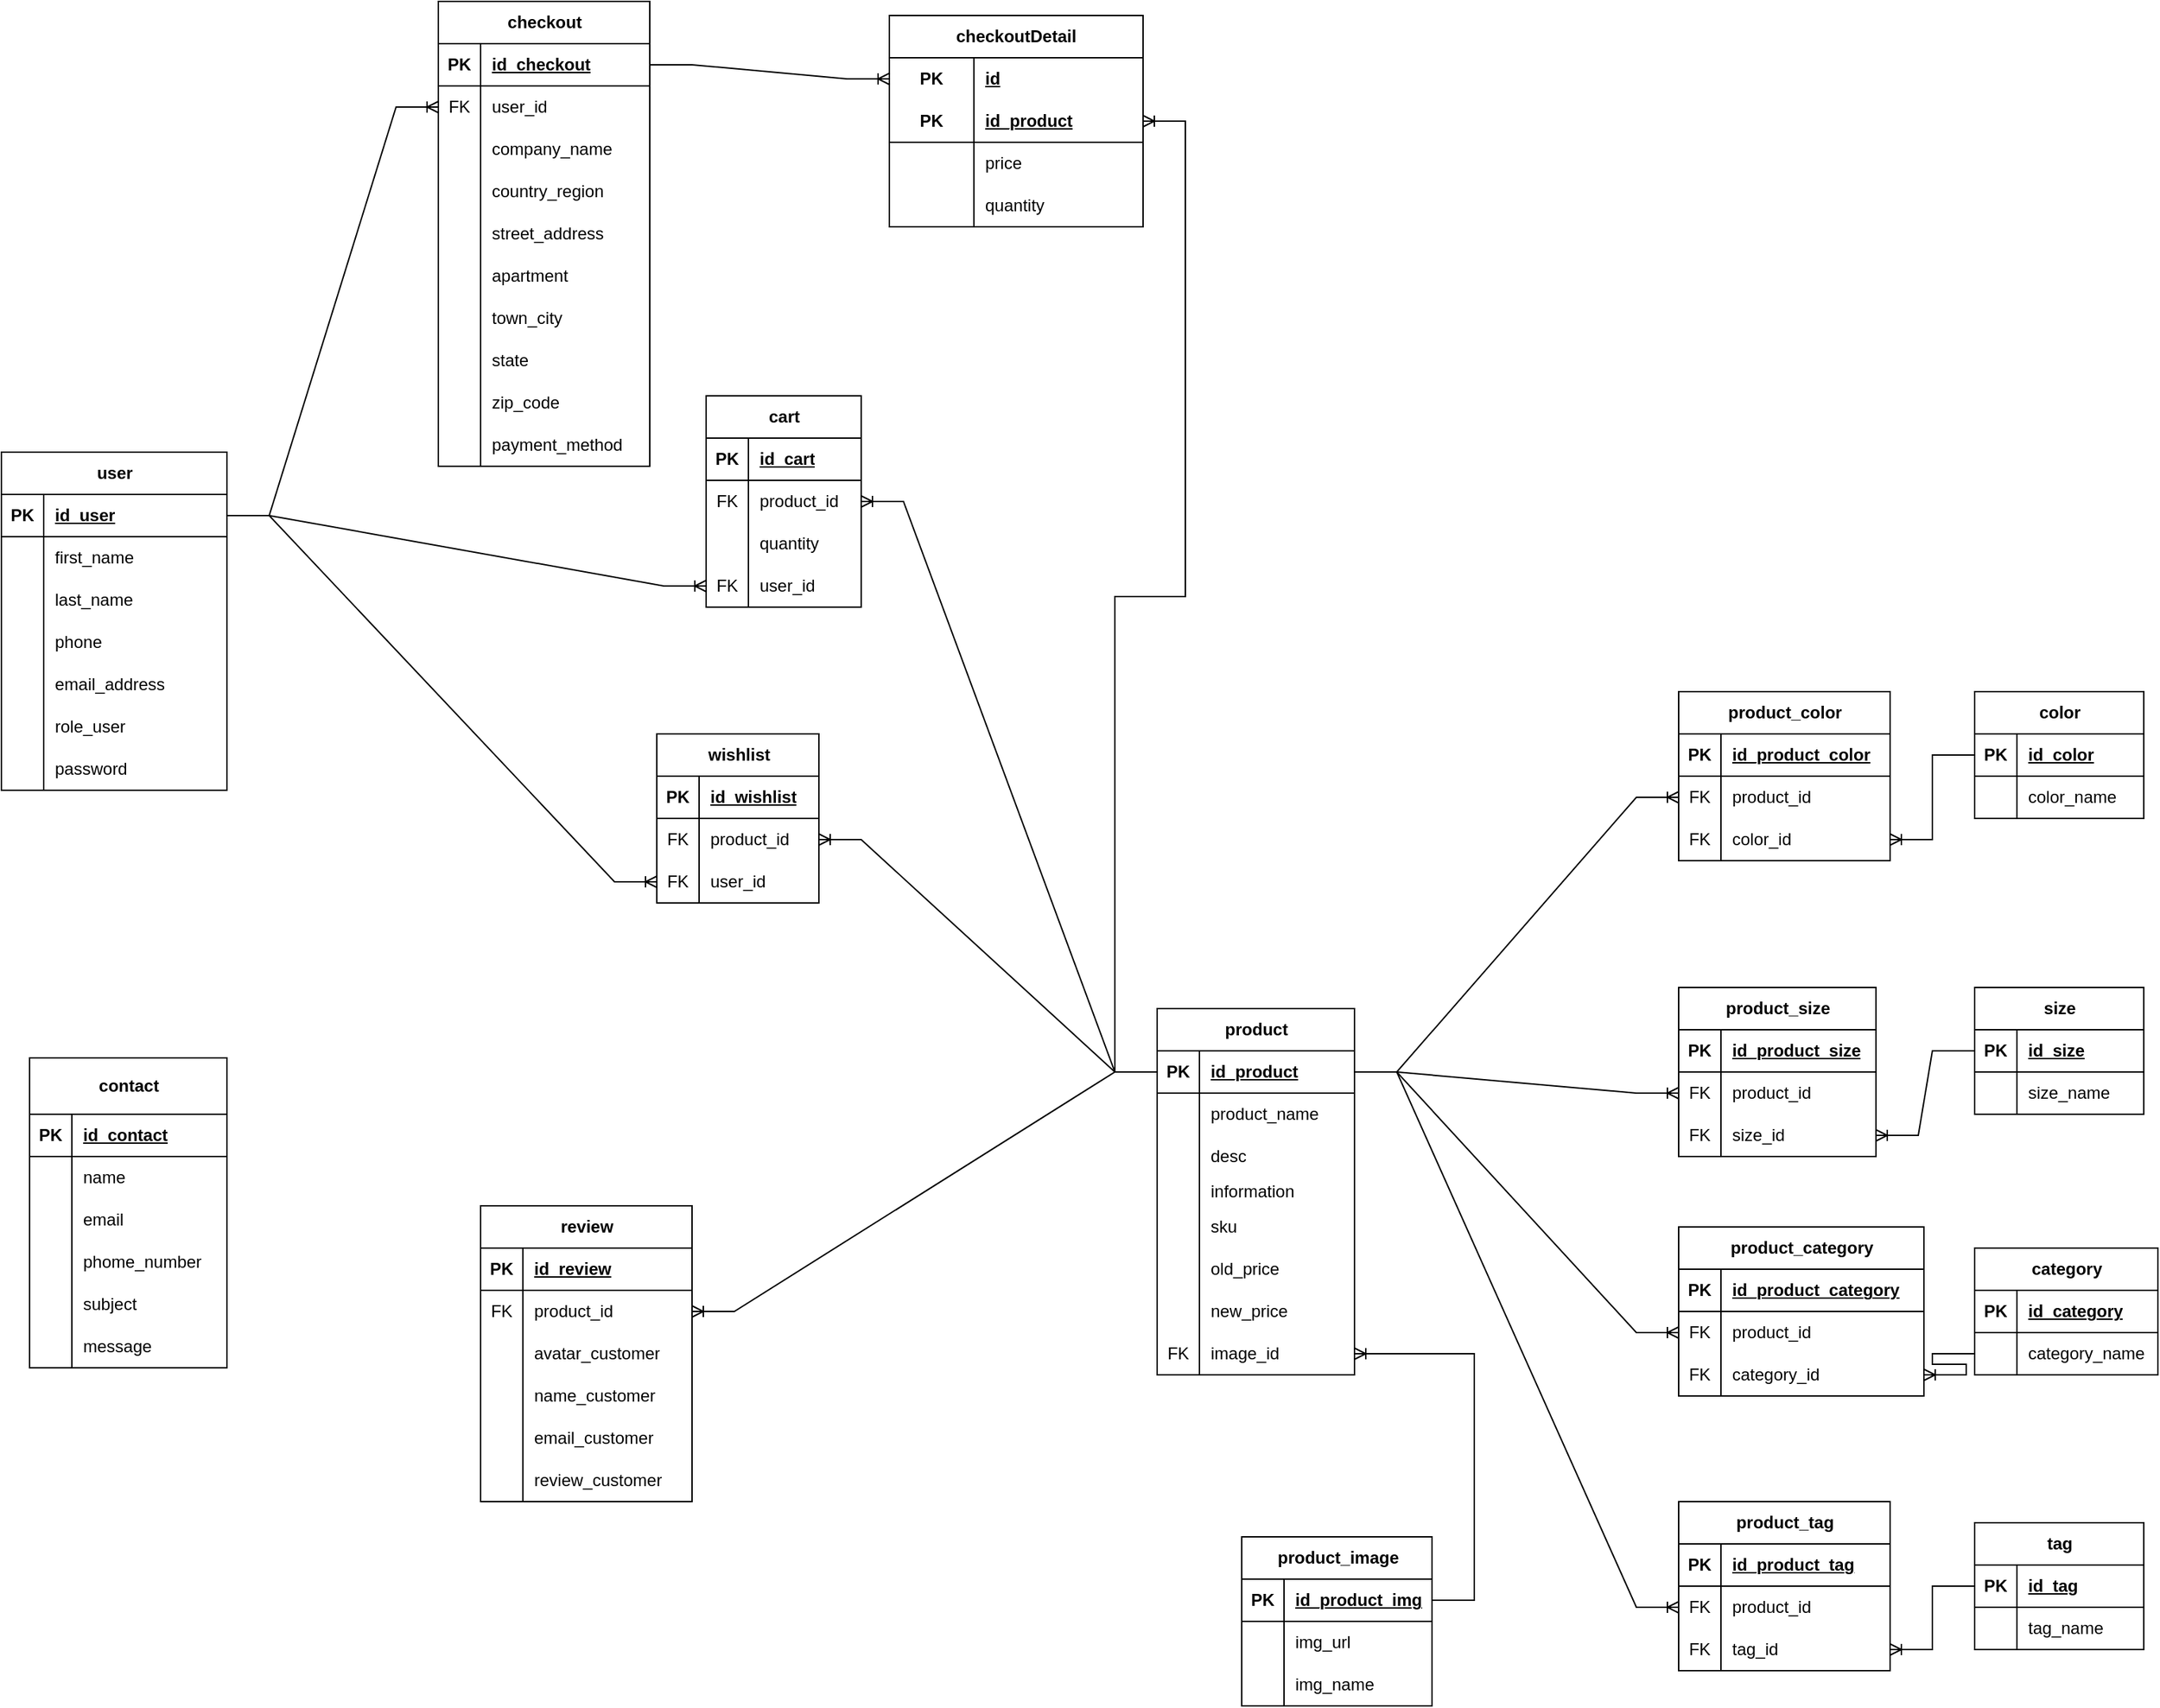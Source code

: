 <mxfile version="24.2.2" type="device">
  <diagram name="Trang-1" id="E0e6pq0lg6zTJeMPky6w">
    <mxGraphModel dx="2550" dy="1912" grid="1" gridSize="10" guides="1" tooltips="1" connect="1" arrows="1" fold="1" page="1" pageScale="1" pageWidth="827" pageHeight="1169" math="0" shadow="0">
      <root>
        <mxCell id="0" />
        <mxCell id="1" parent="0" />
        <mxCell id="biD342fM8PnCTvW3W2Go-14" value="checkout" style="shape=table;startSize=30;container=1;collapsible=1;childLayout=tableLayout;fixedRows=1;rowLines=0;fontStyle=1;align=center;resizeLast=1;html=1;" parent="1" vertex="1">
          <mxGeometry x="-450" y="-300" width="150" height="330" as="geometry" />
        </mxCell>
        <mxCell id="biD342fM8PnCTvW3W2Go-15" value="" style="shape=tableRow;horizontal=0;startSize=0;swimlaneHead=0;swimlaneBody=0;fillColor=none;collapsible=0;dropTarget=0;points=[[0,0.5],[1,0.5]];portConstraint=eastwest;top=0;left=0;right=0;bottom=1;" parent="biD342fM8PnCTvW3W2Go-14" vertex="1">
          <mxGeometry y="30" width="150" height="30" as="geometry" />
        </mxCell>
        <mxCell id="biD342fM8PnCTvW3W2Go-16" value="PK" style="shape=partialRectangle;connectable=0;fillColor=none;top=0;left=0;bottom=0;right=0;fontStyle=1;overflow=hidden;whiteSpace=wrap;html=1;" parent="biD342fM8PnCTvW3W2Go-15" vertex="1">
          <mxGeometry width="30" height="30" as="geometry">
            <mxRectangle width="30" height="30" as="alternateBounds" />
          </mxGeometry>
        </mxCell>
        <mxCell id="biD342fM8PnCTvW3W2Go-17" value="id_checkout" style="shape=partialRectangle;connectable=0;fillColor=none;top=0;left=0;bottom=0;right=0;align=left;spacingLeft=6;fontStyle=5;overflow=hidden;whiteSpace=wrap;html=1;" parent="biD342fM8PnCTvW3W2Go-15" vertex="1">
          <mxGeometry x="30" width="120" height="30" as="geometry">
            <mxRectangle width="120" height="30" as="alternateBounds" />
          </mxGeometry>
        </mxCell>
        <mxCell id="biD342fM8PnCTvW3W2Go-18" value="" style="shape=tableRow;horizontal=0;startSize=0;swimlaneHead=0;swimlaneBody=0;fillColor=none;collapsible=0;dropTarget=0;points=[[0,0.5],[1,0.5]];portConstraint=eastwest;top=0;left=0;right=0;bottom=0;" parent="biD342fM8PnCTvW3W2Go-14" vertex="1">
          <mxGeometry y="60" width="150" height="30" as="geometry" />
        </mxCell>
        <mxCell id="biD342fM8PnCTvW3W2Go-19" value="FK" style="shape=partialRectangle;connectable=0;fillColor=none;top=0;left=0;bottom=0;right=0;editable=1;overflow=hidden;whiteSpace=wrap;html=1;" parent="biD342fM8PnCTvW3W2Go-18" vertex="1">
          <mxGeometry width="30" height="30" as="geometry">
            <mxRectangle width="30" height="30" as="alternateBounds" />
          </mxGeometry>
        </mxCell>
        <mxCell id="biD342fM8PnCTvW3W2Go-20" value="user_id" style="shape=partialRectangle;connectable=0;fillColor=none;top=0;left=0;bottom=0;right=0;align=left;spacingLeft=6;overflow=hidden;whiteSpace=wrap;html=1;" parent="biD342fM8PnCTvW3W2Go-18" vertex="1">
          <mxGeometry x="30" width="120" height="30" as="geometry">
            <mxRectangle width="120" height="30" as="alternateBounds" />
          </mxGeometry>
        </mxCell>
        <mxCell id="biD342fM8PnCTvW3W2Go-21" value="" style="shape=tableRow;horizontal=0;startSize=0;swimlaneHead=0;swimlaneBody=0;fillColor=none;collapsible=0;dropTarget=0;points=[[0,0.5],[1,0.5]];portConstraint=eastwest;top=0;left=0;right=0;bottom=0;" parent="biD342fM8PnCTvW3W2Go-14" vertex="1">
          <mxGeometry y="90" width="150" height="30" as="geometry" />
        </mxCell>
        <mxCell id="biD342fM8PnCTvW3W2Go-22" value="" style="shape=partialRectangle;connectable=0;fillColor=none;top=0;left=0;bottom=0;right=0;editable=1;overflow=hidden;whiteSpace=wrap;html=1;" parent="biD342fM8PnCTvW3W2Go-21" vertex="1">
          <mxGeometry width="30" height="30" as="geometry">
            <mxRectangle width="30" height="30" as="alternateBounds" />
          </mxGeometry>
        </mxCell>
        <mxCell id="biD342fM8PnCTvW3W2Go-23" value="company_name" style="shape=partialRectangle;connectable=0;fillColor=none;top=0;left=0;bottom=0;right=0;align=left;spacingLeft=6;overflow=hidden;whiteSpace=wrap;html=1;" parent="biD342fM8PnCTvW3W2Go-21" vertex="1">
          <mxGeometry x="30" width="120" height="30" as="geometry">
            <mxRectangle width="120" height="30" as="alternateBounds" />
          </mxGeometry>
        </mxCell>
        <mxCell id="biD342fM8PnCTvW3W2Go-24" value="" style="shape=tableRow;horizontal=0;startSize=0;swimlaneHead=0;swimlaneBody=0;fillColor=none;collapsible=0;dropTarget=0;points=[[0,0.5],[1,0.5]];portConstraint=eastwest;top=0;left=0;right=0;bottom=0;" parent="biD342fM8PnCTvW3W2Go-14" vertex="1">
          <mxGeometry y="120" width="150" height="30" as="geometry" />
        </mxCell>
        <mxCell id="biD342fM8PnCTvW3W2Go-25" value="" style="shape=partialRectangle;connectable=0;fillColor=none;top=0;left=0;bottom=0;right=0;editable=1;overflow=hidden;whiteSpace=wrap;html=1;" parent="biD342fM8PnCTvW3W2Go-24" vertex="1">
          <mxGeometry width="30" height="30" as="geometry">
            <mxRectangle width="30" height="30" as="alternateBounds" />
          </mxGeometry>
        </mxCell>
        <mxCell id="biD342fM8PnCTvW3W2Go-26" value="country_region" style="shape=partialRectangle;connectable=0;fillColor=none;top=0;left=0;bottom=0;right=0;align=left;spacingLeft=6;overflow=hidden;whiteSpace=wrap;html=1;" parent="biD342fM8PnCTvW3W2Go-24" vertex="1">
          <mxGeometry x="30" width="120" height="30" as="geometry">
            <mxRectangle width="120" height="30" as="alternateBounds" />
          </mxGeometry>
        </mxCell>
        <mxCell id="biD342fM8PnCTvW3W2Go-371" value="" style="shape=tableRow;horizontal=0;startSize=0;swimlaneHead=0;swimlaneBody=0;fillColor=none;collapsible=0;dropTarget=0;points=[[0,0.5],[1,0.5]];portConstraint=eastwest;top=0;left=0;right=0;bottom=0;" parent="biD342fM8PnCTvW3W2Go-14" vertex="1">
          <mxGeometry y="150" width="150" height="30" as="geometry" />
        </mxCell>
        <mxCell id="biD342fM8PnCTvW3W2Go-372" value="" style="shape=partialRectangle;connectable=0;fillColor=none;top=0;left=0;bottom=0;right=0;editable=1;overflow=hidden;whiteSpace=wrap;html=1;" parent="biD342fM8PnCTvW3W2Go-371" vertex="1">
          <mxGeometry width="30" height="30" as="geometry">
            <mxRectangle width="30" height="30" as="alternateBounds" />
          </mxGeometry>
        </mxCell>
        <mxCell id="biD342fM8PnCTvW3W2Go-373" value="street_address" style="shape=partialRectangle;connectable=0;fillColor=none;top=0;left=0;bottom=0;right=0;align=left;spacingLeft=6;overflow=hidden;whiteSpace=wrap;html=1;" parent="biD342fM8PnCTvW3W2Go-371" vertex="1">
          <mxGeometry x="30" width="120" height="30" as="geometry">
            <mxRectangle width="120" height="30" as="alternateBounds" />
          </mxGeometry>
        </mxCell>
        <mxCell id="biD342fM8PnCTvW3W2Go-390" value="" style="shape=tableRow;horizontal=0;startSize=0;swimlaneHead=0;swimlaneBody=0;fillColor=none;collapsible=0;dropTarget=0;points=[[0,0.5],[1,0.5]];portConstraint=eastwest;top=0;left=0;right=0;bottom=0;" parent="biD342fM8PnCTvW3W2Go-14" vertex="1">
          <mxGeometry y="180" width="150" height="30" as="geometry" />
        </mxCell>
        <mxCell id="biD342fM8PnCTvW3W2Go-391" value="" style="shape=partialRectangle;connectable=0;fillColor=none;top=0;left=0;bottom=0;right=0;editable=1;overflow=hidden;whiteSpace=wrap;html=1;" parent="biD342fM8PnCTvW3W2Go-390" vertex="1">
          <mxGeometry width="30" height="30" as="geometry">
            <mxRectangle width="30" height="30" as="alternateBounds" />
          </mxGeometry>
        </mxCell>
        <mxCell id="biD342fM8PnCTvW3W2Go-392" value="apartment" style="shape=partialRectangle;connectable=0;fillColor=none;top=0;left=0;bottom=0;right=0;align=left;spacingLeft=6;overflow=hidden;whiteSpace=wrap;html=1;" parent="biD342fM8PnCTvW3W2Go-390" vertex="1">
          <mxGeometry x="30" width="120" height="30" as="geometry">
            <mxRectangle width="120" height="30" as="alternateBounds" />
          </mxGeometry>
        </mxCell>
        <mxCell id="biD342fM8PnCTvW3W2Go-393" value="" style="shape=tableRow;horizontal=0;startSize=0;swimlaneHead=0;swimlaneBody=0;fillColor=none;collapsible=0;dropTarget=0;points=[[0,0.5],[1,0.5]];portConstraint=eastwest;top=0;left=0;right=0;bottom=0;" parent="biD342fM8PnCTvW3W2Go-14" vertex="1">
          <mxGeometry y="210" width="150" height="30" as="geometry" />
        </mxCell>
        <mxCell id="biD342fM8PnCTvW3W2Go-394" value="" style="shape=partialRectangle;connectable=0;fillColor=none;top=0;left=0;bottom=0;right=0;editable=1;overflow=hidden;whiteSpace=wrap;html=1;" parent="biD342fM8PnCTvW3W2Go-393" vertex="1">
          <mxGeometry width="30" height="30" as="geometry">
            <mxRectangle width="30" height="30" as="alternateBounds" />
          </mxGeometry>
        </mxCell>
        <mxCell id="biD342fM8PnCTvW3W2Go-395" value="town_city" style="shape=partialRectangle;connectable=0;fillColor=none;top=0;left=0;bottom=0;right=0;align=left;spacingLeft=6;overflow=hidden;whiteSpace=wrap;html=1;" parent="biD342fM8PnCTvW3W2Go-393" vertex="1">
          <mxGeometry x="30" width="120" height="30" as="geometry">
            <mxRectangle width="120" height="30" as="alternateBounds" />
          </mxGeometry>
        </mxCell>
        <mxCell id="biD342fM8PnCTvW3W2Go-396" value="" style="shape=tableRow;horizontal=0;startSize=0;swimlaneHead=0;swimlaneBody=0;fillColor=none;collapsible=0;dropTarget=0;points=[[0,0.5],[1,0.5]];portConstraint=eastwest;top=0;left=0;right=0;bottom=0;" parent="biD342fM8PnCTvW3W2Go-14" vertex="1">
          <mxGeometry y="240" width="150" height="30" as="geometry" />
        </mxCell>
        <mxCell id="biD342fM8PnCTvW3W2Go-397" value="" style="shape=partialRectangle;connectable=0;fillColor=none;top=0;left=0;bottom=0;right=0;editable=1;overflow=hidden;whiteSpace=wrap;html=1;" parent="biD342fM8PnCTvW3W2Go-396" vertex="1">
          <mxGeometry width="30" height="30" as="geometry">
            <mxRectangle width="30" height="30" as="alternateBounds" />
          </mxGeometry>
        </mxCell>
        <mxCell id="biD342fM8PnCTvW3W2Go-398" value="state" style="shape=partialRectangle;connectable=0;fillColor=none;top=0;left=0;bottom=0;right=0;align=left;spacingLeft=6;overflow=hidden;whiteSpace=wrap;html=1;" parent="biD342fM8PnCTvW3W2Go-396" vertex="1">
          <mxGeometry x="30" width="120" height="30" as="geometry">
            <mxRectangle width="120" height="30" as="alternateBounds" />
          </mxGeometry>
        </mxCell>
        <mxCell id="biD342fM8PnCTvW3W2Go-399" value="" style="shape=tableRow;horizontal=0;startSize=0;swimlaneHead=0;swimlaneBody=0;fillColor=none;collapsible=0;dropTarget=0;points=[[0,0.5],[1,0.5]];portConstraint=eastwest;top=0;left=0;right=0;bottom=0;" parent="biD342fM8PnCTvW3W2Go-14" vertex="1">
          <mxGeometry y="270" width="150" height="30" as="geometry" />
        </mxCell>
        <mxCell id="biD342fM8PnCTvW3W2Go-400" value="" style="shape=partialRectangle;connectable=0;fillColor=none;top=0;left=0;bottom=0;right=0;editable=1;overflow=hidden;whiteSpace=wrap;html=1;" parent="biD342fM8PnCTvW3W2Go-399" vertex="1">
          <mxGeometry width="30" height="30" as="geometry">
            <mxRectangle width="30" height="30" as="alternateBounds" />
          </mxGeometry>
        </mxCell>
        <mxCell id="biD342fM8PnCTvW3W2Go-401" value="zip_code" style="shape=partialRectangle;connectable=0;fillColor=none;top=0;left=0;bottom=0;right=0;align=left;spacingLeft=6;overflow=hidden;whiteSpace=wrap;html=1;" parent="biD342fM8PnCTvW3W2Go-399" vertex="1">
          <mxGeometry x="30" width="120" height="30" as="geometry">
            <mxRectangle width="120" height="30" as="alternateBounds" />
          </mxGeometry>
        </mxCell>
        <mxCell id="r3N7pWWYGDcKuY4gkIXa-35" value="" style="shape=tableRow;horizontal=0;startSize=0;swimlaneHead=0;swimlaneBody=0;fillColor=none;collapsible=0;dropTarget=0;points=[[0,0.5],[1,0.5]];portConstraint=eastwest;top=0;left=0;right=0;bottom=0;" vertex="1" parent="biD342fM8PnCTvW3W2Go-14">
          <mxGeometry y="300" width="150" height="30" as="geometry" />
        </mxCell>
        <mxCell id="r3N7pWWYGDcKuY4gkIXa-36" value="" style="shape=partialRectangle;connectable=0;fillColor=none;top=0;left=0;bottom=0;right=0;editable=1;overflow=hidden;whiteSpace=wrap;html=1;" vertex="1" parent="r3N7pWWYGDcKuY4gkIXa-35">
          <mxGeometry width="30" height="30" as="geometry">
            <mxRectangle width="30" height="30" as="alternateBounds" />
          </mxGeometry>
        </mxCell>
        <mxCell id="r3N7pWWYGDcKuY4gkIXa-37" value="payment_method" style="shape=partialRectangle;connectable=0;fillColor=none;top=0;left=0;bottom=0;right=0;align=left;spacingLeft=6;overflow=hidden;whiteSpace=wrap;html=1;" vertex="1" parent="r3N7pWWYGDcKuY4gkIXa-35">
          <mxGeometry x="30" width="120" height="30" as="geometry">
            <mxRectangle width="120" height="30" as="alternateBounds" />
          </mxGeometry>
        </mxCell>
        <mxCell id="biD342fM8PnCTvW3W2Go-27" value="contact" style="shape=table;startSize=40;container=1;collapsible=1;childLayout=tableLayout;fixedRows=1;rowLines=0;fontStyle=1;align=center;resizeLast=1;html=1;" parent="1" vertex="1">
          <mxGeometry x="-740" y="450" width="140" height="220" as="geometry" />
        </mxCell>
        <mxCell id="biD342fM8PnCTvW3W2Go-28" value="" style="shape=tableRow;horizontal=0;startSize=0;swimlaneHead=0;swimlaneBody=0;fillColor=none;collapsible=0;dropTarget=0;points=[[0,0.5],[1,0.5]];portConstraint=eastwest;top=0;left=0;right=0;bottom=1;" parent="biD342fM8PnCTvW3W2Go-27" vertex="1">
          <mxGeometry y="40" width="140" height="30" as="geometry" />
        </mxCell>
        <mxCell id="biD342fM8PnCTvW3W2Go-29" value="PK" style="shape=partialRectangle;connectable=0;fillColor=none;top=0;left=0;bottom=0;right=0;fontStyle=1;overflow=hidden;whiteSpace=wrap;html=1;" parent="biD342fM8PnCTvW3W2Go-28" vertex="1">
          <mxGeometry width="30" height="30" as="geometry">
            <mxRectangle width="30" height="30" as="alternateBounds" />
          </mxGeometry>
        </mxCell>
        <mxCell id="biD342fM8PnCTvW3W2Go-30" value="id_contact" style="shape=partialRectangle;connectable=0;fillColor=none;top=0;left=0;bottom=0;right=0;align=left;spacingLeft=6;fontStyle=5;overflow=hidden;whiteSpace=wrap;html=1;" parent="biD342fM8PnCTvW3W2Go-28" vertex="1">
          <mxGeometry x="30" width="110" height="30" as="geometry">
            <mxRectangle width="110" height="30" as="alternateBounds" />
          </mxGeometry>
        </mxCell>
        <mxCell id="biD342fM8PnCTvW3W2Go-31" value="" style="shape=tableRow;horizontal=0;startSize=0;swimlaneHead=0;swimlaneBody=0;fillColor=none;collapsible=0;dropTarget=0;points=[[0,0.5],[1,0.5]];portConstraint=eastwest;top=0;left=0;right=0;bottom=0;" parent="biD342fM8PnCTvW3W2Go-27" vertex="1">
          <mxGeometry y="70" width="140" height="30" as="geometry" />
        </mxCell>
        <mxCell id="biD342fM8PnCTvW3W2Go-32" value="" style="shape=partialRectangle;connectable=0;fillColor=none;top=0;left=0;bottom=0;right=0;editable=1;overflow=hidden;whiteSpace=wrap;html=1;" parent="biD342fM8PnCTvW3W2Go-31" vertex="1">
          <mxGeometry width="30" height="30" as="geometry">
            <mxRectangle width="30" height="30" as="alternateBounds" />
          </mxGeometry>
        </mxCell>
        <mxCell id="biD342fM8PnCTvW3W2Go-33" value="name" style="shape=partialRectangle;connectable=0;fillColor=none;top=0;left=0;bottom=0;right=0;align=left;spacingLeft=6;overflow=hidden;whiteSpace=wrap;html=1;" parent="biD342fM8PnCTvW3W2Go-31" vertex="1">
          <mxGeometry x="30" width="110" height="30" as="geometry">
            <mxRectangle width="110" height="30" as="alternateBounds" />
          </mxGeometry>
        </mxCell>
        <mxCell id="biD342fM8PnCTvW3W2Go-34" value="" style="shape=tableRow;horizontal=0;startSize=0;swimlaneHead=0;swimlaneBody=0;fillColor=none;collapsible=0;dropTarget=0;points=[[0,0.5],[1,0.5]];portConstraint=eastwest;top=0;left=0;right=0;bottom=0;" parent="biD342fM8PnCTvW3W2Go-27" vertex="1">
          <mxGeometry y="100" width="140" height="30" as="geometry" />
        </mxCell>
        <mxCell id="biD342fM8PnCTvW3W2Go-35" value="" style="shape=partialRectangle;connectable=0;fillColor=none;top=0;left=0;bottom=0;right=0;editable=1;overflow=hidden;whiteSpace=wrap;html=1;" parent="biD342fM8PnCTvW3W2Go-34" vertex="1">
          <mxGeometry width="30" height="30" as="geometry">
            <mxRectangle width="30" height="30" as="alternateBounds" />
          </mxGeometry>
        </mxCell>
        <mxCell id="biD342fM8PnCTvW3W2Go-36" value="email" style="shape=partialRectangle;connectable=0;fillColor=none;top=0;left=0;bottom=0;right=0;align=left;spacingLeft=6;overflow=hidden;whiteSpace=wrap;html=1;" parent="biD342fM8PnCTvW3W2Go-34" vertex="1">
          <mxGeometry x="30" width="110" height="30" as="geometry">
            <mxRectangle width="110" height="30" as="alternateBounds" />
          </mxGeometry>
        </mxCell>
        <mxCell id="biD342fM8PnCTvW3W2Go-37" value="" style="shape=tableRow;horizontal=0;startSize=0;swimlaneHead=0;swimlaneBody=0;fillColor=none;collapsible=0;dropTarget=0;points=[[0,0.5],[1,0.5]];portConstraint=eastwest;top=0;left=0;right=0;bottom=0;" parent="biD342fM8PnCTvW3W2Go-27" vertex="1">
          <mxGeometry y="130" width="140" height="30" as="geometry" />
        </mxCell>
        <mxCell id="biD342fM8PnCTvW3W2Go-38" value="" style="shape=partialRectangle;connectable=0;fillColor=none;top=0;left=0;bottom=0;right=0;editable=1;overflow=hidden;whiteSpace=wrap;html=1;" parent="biD342fM8PnCTvW3W2Go-37" vertex="1">
          <mxGeometry width="30" height="30" as="geometry">
            <mxRectangle width="30" height="30" as="alternateBounds" />
          </mxGeometry>
        </mxCell>
        <mxCell id="biD342fM8PnCTvW3W2Go-39" value="phome_number" style="shape=partialRectangle;connectable=0;fillColor=none;top=0;left=0;bottom=0;right=0;align=left;spacingLeft=6;overflow=hidden;whiteSpace=wrap;html=1;" parent="biD342fM8PnCTvW3W2Go-37" vertex="1">
          <mxGeometry x="30" width="110" height="30" as="geometry">
            <mxRectangle width="110" height="30" as="alternateBounds" />
          </mxGeometry>
        </mxCell>
        <mxCell id="biD342fM8PnCTvW3W2Go-278" value="" style="shape=tableRow;horizontal=0;startSize=0;swimlaneHead=0;swimlaneBody=0;fillColor=none;collapsible=0;dropTarget=0;points=[[0,0.5],[1,0.5]];portConstraint=eastwest;top=0;left=0;right=0;bottom=0;" parent="biD342fM8PnCTvW3W2Go-27" vertex="1">
          <mxGeometry y="160" width="140" height="30" as="geometry" />
        </mxCell>
        <mxCell id="biD342fM8PnCTvW3W2Go-279" value="" style="shape=partialRectangle;connectable=0;fillColor=none;top=0;left=0;bottom=0;right=0;editable=1;overflow=hidden;whiteSpace=wrap;html=1;" parent="biD342fM8PnCTvW3W2Go-278" vertex="1">
          <mxGeometry width="30" height="30" as="geometry">
            <mxRectangle width="30" height="30" as="alternateBounds" />
          </mxGeometry>
        </mxCell>
        <mxCell id="biD342fM8PnCTvW3W2Go-280" value="subject" style="shape=partialRectangle;connectable=0;fillColor=none;top=0;left=0;bottom=0;right=0;align=left;spacingLeft=6;overflow=hidden;whiteSpace=wrap;html=1;" parent="biD342fM8PnCTvW3W2Go-278" vertex="1">
          <mxGeometry x="30" width="110" height="30" as="geometry">
            <mxRectangle width="110" height="30" as="alternateBounds" />
          </mxGeometry>
        </mxCell>
        <mxCell id="biD342fM8PnCTvW3W2Go-281" value="" style="shape=tableRow;horizontal=0;startSize=0;swimlaneHead=0;swimlaneBody=0;fillColor=none;collapsible=0;dropTarget=0;points=[[0,0.5],[1,0.5]];portConstraint=eastwest;top=0;left=0;right=0;bottom=0;" parent="biD342fM8PnCTvW3W2Go-27" vertex="1">
          <mxGeometry y="190" width="140" height="30" as="geometry" />
        </mxCell>
        <mxCell id="biD342fM8PnCTvW3W2Go-282" value="" style="shape=partialRectangle;connectable=0;fillColor=none;top=0;left=0;bottom=0;right=0;editable=1;overflow=hidden;whiteSpace=wrap;html=1;" parent="biD342fM8PnCTvW3W2Go-281" vertex="1">
          <mxGeometry width="30" height="30" as="geometry">
            <mxRectangle width="30" height="30" as="alternateBounds" />
          </mxGeometry>
        </mxCell>
        <mxCell id="biD342fM8PnCTvW3W2Go-283" value="message" style="shape=partialRectangle;connectable=0;fillColor=none;top=0;left=0;bottom=0;right=0;align=left;spacingLeft=6;overflow=hidden;whiteSpace=wrap;html=1;" parent="biD342fM8PnCTvW3W2Go-281" vertex="1">
          <mxGeometry x="30" width="110" height="30" as="geometry">
            <mxRectangle width="110" height="30" as="alternateBounds" />
          </mxGeometry>
        </mxCell>
        <mxCell id="biD342fM8PnCTvW3W2Go-40" value="cart" style="shape=table;startSize=30;container=1;collapsible=1;childLayout=tableLayout;fixedRows=1;rowLines=0;fontStyle=1;align=center;resizeLast=1;html=1;" parent="1" vertex="1">
          <mxGeometry x="-260" y="-20" width="110" height="150" as="geometry" />
        </mxCell>
        <mxCell id="biD342fM8PnCTvW3W2Go-41" value="" style="shape=tableRow;horizontal=0;startSize=0;swimlaneHead=0;swimlaneBody=0;fillColor=none;collapsible=0;dropTarget=0;points=[[0,0.5],[1,0.5]];portConstraint=eastwest;top=0;left=0;right=0;bottom=1;" parent="biD342fM8PnCTvW3W2Go-40" vertex="1">
          <mxGeometry y="30" width="110" height="30" as="geometry" />
        </mxCell>
        <mxCell id="biD342fM8PnCTvW3W2Go-42" value="PK" style="shape=partialRectangle;connectable=0;fillColor=none;top=0;left=0;bottom=0;right=0;fontStyle=1;overflow=hidden;whiteSpace=wrap;html=1;" parent="biD342fM8PnCTvW3W2Go-41" vertex="1">
          <mxGeometry width="30" height="30" as="geometry">
            <mxRectangle width="30" height="30" as="alternateBounds" />
          </mxGeometry>
        </mxCell>
        <mxCell id="biD342fM8PnCTvW3W2Go-43" value="id_cart" style="shape=partialRectangle;connectable=0;fillColor=none;top=0;left=0;bottom=0;right=0;align=left;spacingLeft=6;fontStyle=5;overflow=hidden;whiteSpace=wrap;html=1;" parent="biD342fM8PnCTvW3W2Go-41" vertex="1">
          <mxGeometry x="30" width="80" height="30" as="geometry">
            <mxRectangle width="80" height="30" as="alternateBounds" />
          </mxGeometry>
        </mxCell>
        <mxCell id="biD342fM8PnCTvW3W2Go-44" value="" style="shape=tableRow;horizontal=0;startSize=0;swimlaneHead=0;swimlaneBody=0;fillColor=none;collapsible=0;dropTarget=0;points=[[0,0.5],[1,0.5]];portConstraint=eastwest;top=0;left=0;right=0;bottom=0;" parent="biD342fM8PnCTvW3W2Go-40" vertex="1">
          <mxGeometry y="60" width="110" height="30" as="geometry" />
        </mxCell>
        <mxCell id="biD342fM8PnCTvW3W2Go-45" value="FK" style="shape=partialRectangle;connectable=0;fillColor=none;top=0;left=0;bottom=0;right=0;editable=1;overflow=hidden;whiteSpace=wrap;html=1;" parent="biD342fM8PnCTvW3W2Go-44" vertex="1">
          <mxGeometry width="30" height="30" as="geometry">
            <mxRectangle width="30" height="30" as="alternateBounds" />
          </mxGeometry>
        </mxCell>
        <mxCell id="biD342fM8PnCTvW3W2Go-46" value="product_id" style="shape=partialRectangle;connectable=0;fillColor=none;top=0;left=0;bottom=0;right=0;align=left;spacingLeft=6;overflow=hidden;whiteSpace=wrap;html=1;" parent="biD342fM8PnCTvW3W2Go-44" vertex="1">
          <mxGeometry x="30" width="80" height="30" as="geometry">
            <mxRectangle width="80" height="30" as="alternateBounds" />
          </mxGeometry>
        </mxCell>
        <mxCell id="biD342fM8PnCTvW3W2Go-50" value="" style="shape=tableRow;horizontal=0;startSize=0;swimlaneHead=0;swimlaneBody=0;fillColor=none;collapsible=0;dropTarget=0;points=[[0,0.5],[1,0.5]];portConstraint=eastwest;top=0;left=0;right=0;bottom=0;" parent="biD342fM8PnCTvW3W2Go-40" vertex="1">
          <mxGeometry y="90" width="110" height="30" as="geometry" />
        </mxCell>
        <mxCell id="biD342fM8PnCTvW3W2Go-51" value="" style="shape=partialRectangle;connectable=0;fillColor=none;top=0;left=0;bottom=0;right=0;editable=1;overflow=hidden;whiteSpace=wrap;html=1;" parent="biD342fM8PnCTvW3W2Go-50" vertex="1">
          <mxGeometry width="30" height="30" as="geometry">
            <mxRectangle width="30" height="30" as="alternateBounds" />
          </mxGeometry>
        </mxCell>
        <mxCell id="biD342fM8PnCTvW3W2Go-52" value="quantity" style="shape=partialRectangle;connectable=0;fillColor=none;top=0;left=0;bottom=0;right=0;align=left;spacingLeft=6;overflow=hidden;whiteSpace=wrap;html=1;" parent="biD342fM8PnCTvW3W2Go-50" vertex="1">
          <mxGeometry x="30" width="80" height="30" as="geometry">
            <mxRectangle width="80" height="30" as="alternateBounds" />
          </mxGeometry>
        </mxCell>
        <mxCell id="r3N7pWWYGDcKuY4gkIXa-1" value="" style="shape=tableRow;horizontal=0;startSize=0;swimlaneHead=0;swimlaneBody=0;fillColor=none;collapsible=0;dropTarget=0;points=[[0,0.5],[1,0.5]];portConstraint=eastwest;top=0;left=0;right=0;bottom=0;" vertex="1" parent="biD342fM8PnCTvW3W2Go-40">
          <mxGeometry y="120" width="110" height="30" as="geometry" />
        </mxCell>
        <mxCell id="r3N7pWWYGDcKuY4gkIXa-2" value="FK" style="shape=partialRectangle;connectable=0;fillColor=none;top=0;left=0;bottom=0;right=0;editable=1;overflow=hidden;whiteSpace=wrap;html=1;" vertex="1" parent="r3N7pWWYGDcKuY4gkIXa-1">
          <mxGeometry width="30" height="30" as="geometry">
            <mxRectangle width="30" height="30" as="alternateBounds" />
          </mxGeometry>
        </mxCell>
        <mxCell id="r3N7pWWYGDcKuY4gkIXa-3" value="user_id" style="shape=partialRectangle;connectable=0;fillColor=none;top=0;left=0;bottom=0;right=0;align=left;spacingLeft=6;overflow=hidden;whiteSpace=wrap;html=1;" vertex="1" parent="r3N7pWWYGDcKuY4gkIXa-1">
          <mxGeometry x="30" width="80" height="30" as="geometry">
            <mxRectangle width="80" height="30" as="alternateBounds" />
          </mxGeometry>
        </mxCell>
        <mxCell id="biD342fM8PnCTvW3W2Go-66" value="user" style="shape=table;startSize=30;container=1;collapsible=1;childLayout=tableLayout;fixedRows=1;rowLines=0;fontStyle=1;align=center;resizeLast=1;html=1;" parent="1" vertex="1">
          <mxGeometry x="-760" y="20" width="160" height="240" as="geometry" />
        </mxCell>
        <mxCell id="biD342fM8PnCTvW3W2Go-67" value="" style="shape=tableRow;horizontal=0;startSize=0;swimlaneHead=0;swimlaneBody=0;fillColor=none;collapsible=0;dropTarget=0;points=[[0,0.5],[1,0.5]];portConstraint=eastwest;top=0;left=0;right=0;bottom=1;" parent="biD342fM8PnCTvW3W2Go-66" vertex="1">
          <mxGeometry y="30" width="160" height="30" as="geometry" />
        </mxCell>
        <mxCell id="biD342fM8PnCTvW3W2Go-68" value="PK" style="shape=partialRectangle;connectable=0;fillColor=none;top=0;left=0;bottom=0;right=0;fontStyle=1;overflow=hidden;whiteSpace=wrap;html=1;" parent="biD342fM8PnCTvW3W2Go-67" vertex="1">
          <mxGeometry width="30" height="30" as="geometry">
            <mxRectangle width="30" height="30" as="alternateBounds" />
          </mxGeometry>
        </mxCell>
        <mxCell id="biD342fM8PnCTvW3W2Go-69" value="id_user" style="shape=partialRectangle;connectable=0;fillColor=none;top=0;left=0;bottom=0;right=0;align=left;spacingLeft=6;fontStyle=5;overflow=hidden;whiteSpace=wrap;html=1;" parent="biD342fM8PnCTvW3W2Go-67" vertex="1">
          <mxGeometry x="30" width="130" height="30" as="geometry">
            <mxRectangle width="130" height="30" as="alternateBounds" />
          </mxGeometry>
        </mxCell>
        <mxCell id="biD342fM8PnCTvW3W2Go-70" value="" style="shape=tableRow;horizontal=0;startSize=0;swimlaneHead=0;swimlaneBody=0;fillColor=none;collapsible=0;dropTarget=0;points=[[0,0.5],[1,0.5]];portConstraint=eastwest;top=0;left=0;right=0;bottom=0;" parent="biD342fM8PnCTvW3W2Go-66" vertex="1">
          <mxGeometry y="60" width="160" height="30" as="geometry" />
        </mxCell>
        <mxCell id="biD342fM8PnCTvW3W2Go-71" value="" style="shape=partialRectangle;connectable=0;fillColor=none;top=0;left=0;bottom=0;right=0;editable=1;overflow=hidden;whiteSpace=wrap;html=1;" parent="biD342fM8PnCTvW3W2Go-70" vertex="1">
          <mxGeometry width="30" height="30" as="geometry">
            <mxRectangle width="30" height="30" as="alternateBounds" />
          </mxGeometry>
        </mxCell>
        <mxCell id="biD342fM8PnCTvW3W2Go-72" value="first_name" style="shape=partialRectangle;connectable=0;fillColor=none;top=0;left=0;bottom=0;right=0;align=left;spacingLeft=6;overflow=hidden;whiteSpace=wrap;html=1;" parent="biD342fM8PnCTvW3W2Go-70" vertex="1">
          <mxGeometry x="30" width="130" height="30" as="geometry">
            <mxRectangle width="130" height="30" as="alternateBounds" />
          </mxGeometry>
        </mxCell>
        <mxCell id="biD342fM8PnCTvW3W2Go-73" value="" style="shape=tableRow;horizontal=0;startSize=0;swimlaneHead=0;swimlaneBody=0;fillColor=none;collapsible=0;dropTarget=0;points=[[0,0.5],[1,0.5]];portConstraint=eastwest;top=0;left=0;right=0;bottom=0;" parent="biD342fM8PnCTvW3W2Go-66" vertex="1">
          <mxGeometry y="90" width="160" height="30" as="geometry" />
        </mxCell>
        <mxCell id="biD342fM8PnCTvW3W2Go-74" value="" style="shape=partialRectangle;connectable=0;fillColor=none;top=0;left=0;bottom=0;right=0;editable=1;overflow=hidden;whiteSpace=wrap;html=1;" parent="biD342fM8PnCTvW3W2Go-73" vertex="1">
          <mxGeometry width="30" height="30" as="geometry">
            <mxRectangle width="30" height="30" as="alternateBounds" />
          </mxGeometry>
        </mxCell>
        <mxCell id="biD342fM8PnCTvW3W2Go-75" value="last_name" style="shape=partialRectangle;connectable=0;fillColor=none;top=0;left=0;bottom=0;right=0;align=left;spacingLeft=6;overflow=hidden;whiteSpace=wrap;html=1;" parent="biD342fM8PnCTvW3W2Go-73" vertex="1">
          <mxGeometry x="30" width="130" height="30" as="geometry">
            <mxRectangle width="130" height="30" as="alternateBounds" />
          </mxGeometry>
        </mxCell>
        <mxCell id="biD342fM8PnCTvW3W2Go-355" value="" style="shape=tableRow;horizontal=0;startSize=0;swimlaneHead=0;swimlaneBody=0;fillColor=none;collapsible=0;dropTarget=0;points=[[0,0.5],[1,0.5]];portConstraint=eastwest;top=0;left=0;right=0;bottom=0;" parent="biD342fM8PnCTvW3W2Go-66" vertex="1">
          <mxGeometry y="120" width="160" height="30" as="geometry" />
        </mxCell>
        <mxCell id="biD342fM8PnCTvW3W2Go-356" value="" style="shape=partialRectangle;connectable=0;fillColor=none;top=0;left=0;bottom=0;right=0;editable=1;overflow=hidden;whiteSpace=wrap;html=1;" parent="biD342fM8PnCTvW3W2Go-355" vertex="1">
          <mxGeometry width="30" height="30" as="geometry">
            <mxRectangle width="30" height="30" as="alternateBounds" />
          </mxGeometry>
        </mxCell>
        <mxCell id="biD342fM8PnCTvW3W2Go-357" value="phone" style="shape=partialRectangle;connectable=0;fillColor=none;top=0;left=0;bottom=0;right=0;align=left;spacingLeft=6;overflow=hidden;whiteSpace=wrap;html=1;" parent="biD342fM8PnCTvW3W2Go-355" vertex="1">
          <mxGeometry x="30" width="130" height="30" as="geometry">
            <mxRectangle width="130" height="30" as="alternateBounds" />
          </mxGeometry>
        </mxCell>
        <mxCell id="biD342fM8PnCTvW3W2Go-358" value="" style="shape=tableRow;horizontal=0;startSize=0;swimlaneHead=0;swimlaneBody=0;fillColor=none;collapsible=0;dropTarget=0;points=[[0,0.5],[1,0.5]];portConstraint=eastwest;top=0;left=0;right=0;bottom=0;" parent="biD342fM8PnCTvW3W2Go-66" vertex="1">
          <mxGeometry y="150" width="160" height="30" as="geometry" />
        </mxCell>
        <mxCell id="biD342fM8PnCTvW3W2Go-359" value="" style="shape=partialRectangle;connectable=0;fillColor=none;top=0;left=0;bottom=0;right=0;editable=1;overflow=hidden;whiteSpace=wrap;html=1;" parent="biD342fM8PnCTvW3W2Go-358" vertex="1">
          <mxGeometry width="30" height="30" as="geometry">
            <mxRectangle width="30" height="30" as="alternateBounds" />
          </mxGeometry>
        </mxCell>
        <mxCell id="biD342fM8PnCTvW3W2Go-360" value="email_address" style="shape=partialRectangle;connectable=0;fillColor=none;top=0;left=0;bottom=0;right=0;align=left;spacingLeft=6;overflow=hidden;whiteSpace=wrap;html=1;" parent="biD342fM8PnCTvW3W2Go-358" vertex="1">
          <mxGeometry x="30" width="130" height="30" as="geometry">
            <mxRectangle width="130" height="30" as="alternateBounds" />
          </mxGeometry>
        </mxCell>
        <mxCell id="r3N7pWWYGDcKuY4gkIXa-38" value="" style="shape=tableRow;horizontal=0;startSize=0;swimlaneHead=0;swimlaneBody=0;fillColor=none;collapsible=0;dropTarget=0;points=[[0,0.5],[1,0.5]];portConstraint=eastwest;top=0;left=0;right=0;bottom=0;" vertex="1" parent="biD342fM8PnCTvW3W2Go-66">
          <mxGeometry y="180" width="160" height="30" as="geometry" />
        </mxCell>
        <mxCell id="r3N7pWWYGDcKuY4gkIXa-39" value="" style="shape=partialRectangle;connectable=0;fillColor=none;top=0;left=0;bottom=0;right=0;editable=1;overflow=hidden;whiteSpace=wrap;html=1;" vertex="1" parent="r3N7pWWYGDcKuY4gkIXa-38">
          <mxGeometry width="30" height="30" as="geometry">
            <mxRectangle width="30" height="30" as="alternateBounds" />
          </mxGeometry>
        </mxCell>
        <mxCell id="r3N7pWWYGDcKuY4gkIXa-40" value="role_user" style="shape=partialRectangle;connectable=0;fillColor=none;top=0;left=0;bottom=0;right=0;align=left;spacingLeft=6;overflow=hidden;whiteSpace=wrap;html=1;" vertex="1" parent="r3N7pWWYGDcKuY4gkIXa-38">
          <mxGeometry x="30" width="130" height="30" as="geometry">
            <mxRectangle width="130" height="30" as="alternateBounds" />
          </mxGeometry>
        </mxCell>
        <mxCell id="r3N7pWWYGDcKuY4gkIXa-45" value="" style="shape=tableRow;horizontal=0;startSize=0;swimlaneHead=0;swimlaneBody=0;fillColor=none;collapsible=0;dropTarget=0;points=[[0,0.5],[1,0.5]];portConstraint=eastwest;top=0;left=0;right=0;bottom=0;" vertex="1" parent="biD342fM8PnCTvW3W2Go-66">
          <mxGeometry y="210" width="160" height="30" as="geometry" />
        </mxCell>
        <mxCell id="r3N7pWWYGDcKuY4gkIXa-46" value="" style="shape=partialRectangle;connectable=0;fillColor=none;top=0;left=0;bottom=0;right=0;editable=1;overflow=hidden;whiteSpace=wrap;html=1;" vertex="1" parent="r3N7pWWYGDcKuY4gkIXa-45">
          <mxGeometry width="30" height="30" as="geometry">
            <mxRectangle width="30" height="30" as="alternateBounds" />
          </mxGeometry>
        </mxCell>
        <mxCell id="r3N7pWWYGDcKuY4gkIXa-47" value="password" style="shape=partialRectangle;connectable=0;fillColor=none;top=0;left=0;bottom=0;right=0;align=left;spacingLeft=6;overflow=hidden;whiteSpace=wrap;html=1;" vertex="1" parent="r3N7pWWYGDcKuY4gkIXa-45">
          <mxGeometry x="30" width="130" height="30" as="geometry">
            <mxRectangle width="130" height="30" as="alternateBounds" />
          </mxGeometry>
        </mxCell>
        <mxCell id="biD342fM8PnCTvW3W2Go-79" value="review" style="shape=table;startSize=30;container=1;collapsible=1;childLayout=tableLayout;fixedRows=1;rowLines=0;fontStyle=1;align=center;resizeLast=1;html=1;" parent="1" vertex="1">
          <mxGeometry x="-420" y="555" width="150" height="210" as="geometry" />
        </mxCell>
        <mxCell id="biD342fM8PnCTvW3W2Go-80" value="" style="shape=tableRow;horizontal=0;startSize=0;swimlaneHead=0;swimlaneBody=0;fillColor=none;collapsible=0;dropTarget=0;points=[[0,0.5],[1,0.5]];portConstraint=eastwest;top=0;left=0;right=0;bottom=1;" parent="biD342fM8PnCTvW3W2Go-79" vertex="1">
          <mxGeometry y="30" width="150" height="30" as="geometry" />
        </mxCell>
        <mxCell id="biD342fM8PnCTvW3W2Go-81" value="PK" style="shape=partialRectangle;connectable=0;fillColor=none;top=0;left=0;bottom=0;right=0;fontStyle=1;overflow=hidden;whiteSpace=wrap;html=1;" parent="biD342fM8PnCTvW3W2Go-80" vertex="1">
          <mxGeometry width="30" height="30" as="geometry">
            <mxRectangle width="30" height="30" as="alternateBounds" />
          </mxGeometry>
        </mxCell>
        <mxCell id="biD342fM8PnCTvW3W2Go-82" value="id_review" style="shape=partialRectangle;connectable=0;fillColor=none;top=0;left=0;bottom=0;right=0;align=left;spacingLeft=6;fontStyle=5;overflow=hidden;whiteSpace=wrap;html=1;" parent="biD342fM8PnCTvW3W2Go-80" vertex="1">
          <mxGeometry x="30" width="120" height="30" as="geometry">
            <mxRectangle width="120" height="30" as="alternateBounds" />
          </mxGeometry>
        </mxCell>
        <mxCell id="biD342fM8PnCTvW3W2Go-83" value="" style="shape=tableRow;horizontal=0;startSize=0;swimlaneHead=0;swimlaneBody=0;fillColor=none;collapsible=0;dropTarget=0;points=[[0,0.5],[1,0.5]];portConstraint=eastwest;top=0;left=0;right=0;bottom=0;" parent="biD342fM8PnCTvW3W2Go-79" vertex="1">
          <mxGeometry y="60" width="150" height="30" as="geometry" />
        </mxCell>
        <mxCell id="biD342fM8PnCTvW3W2Go-84" value="FK" style="shape=partialRectangle;connectable=0;fillColor=none;top=0;left=0;bottom=0;right=0;editable=1;overflow=hidden;whiteSpace=wrap;html=1;" parent="biD342fM8PnCTvW3W2Go-83" vertex="1">
          <mxGeometry width="30" height="30" as="geometry">
            <mxRectangle width="30" height="30" as="alternateBounds" />
          </mxGeometry>
        </mxCell>
        <mxCell id="biD342fM8PnCTvW3W2Go-85" value="product_id" style="shape=partialRectangle;connectable=0;fillColor=none;top=0;left=0;bottom=0;right=0;align=left;spacingLeft=6;overflow=hidden;whiteSpace=wrap;html=1;" parent="biD342fM8PnCTvW3W2Go-83" vertex="1">
          <mxGeometry x="30" width="120" height="30" as="geometry">
            <mxRectangle width="120" height="30" as="alternateBounds" />
          </mxGeometry>
        </mxCell>
        <mxCell id="biD342fM8PnCTvW3W2Go-86" value="" style="shape=tableRow;horizontal=0;startSize=0;swimlaneHead=0;swimlaneBody=0;fillColor=none;collapsible=0;dropTarget=0;points=[[0,0.5],[1,0.5]];portConstraint=eastwest;top=0;left=0;right=0;bottom=0;" parent="biD342fM8PnCTvW3W2Go-79" vertex="1">
          <mxGeometry y="90" width="150" height="30" as="geometry" />
        </mxCell>
        <mxCell id="biD342fM8PnCTvW3W2Go-87" value="" style="shape=partialRectangle;connectable=0;fillColor=none;top=0;left=0;bottom=0;right=0;editable=1;overflow=hidden;whiteSpace=wrap;html=1;" parent="biD342fM8PnCTvW3W2Go-86" vertex="1">
          <mxGeometry width="30" height="30" as="geometry">
            <mxRectangle width="30" height="30" as="alternateBounds" />
          </mxGeometry>
        </mxCell>
        <mxCell id="biD342fM8PnCTvW3W2Go-88" value="avatar_customer" style="shape=partialRectangle;connectable=0;fillColor=none;top=0;left=0;bottom=0;right=0;align=left;spacingLeft=6;overflow=hidden;whiteSpace=wrap;html=1;" parent="biD342fM8PnCTvW3W2Go-86" vertex="1">
          <mxGeometry x="30" width="120" height="30" as="geometry">
            <mxRectangle width="120" height="30" as="alternateBounds" />
          </mxGeometry>
        </mxCell>
        <mxCell id="biD342fM8PnCTvW3W2Go-89" value="" style="shape=tableRow;horizontal=0;startSize=0;swimlaneHead=0;swimlaneBody=0;fillColor=none;collapsible=0;dropTarget=0;points=[[0,0.5],[1,0.5]];portConstraint=eastwest;top=0;left=0;right=0;bottom=0;" parent="biD342fM8PnCTvW3W2Go-79" vertex="1">
          <mxGeometry y="120" width="150" height="30" as="geometry" />
        </mxCell>
        <mxCell id="biD342fM8PnCTvW3W2Go-90" value="" style="shape=partialRectangle;connectable=0;fillColor=none;top=0;left=0;bottom=0;right=0;editable=1;overflow=hidden;whiteSpace=wrap;html=1;" parent="biD342fM8PnCTvW3W2Go-89" vertex="1">
          <mxGeometry width="30" height="30" as="geometry">
            <mxRectangle width="30" height="30" as="alternateBounds" />
          </mxGeometry>
        </mxCell>
        <mxCell id="biD342fM8PnCTvW3W2Go-91" value="name_customer" style="shape=partialRectangle;connectable=0;fillColor=none;top=0;left=0;bottom=0;right=0;align=left;spacingLeft=6;overflow=hidden;whiteSpace=wrap;html=1;" parent="biD342fM8PnCTvW3W2Go-89" vertex="1">
          <mxGeometry x="30" width="120" height="30" as="geometry">
            <mxRectangle width="120" height="30" as="alternateBounds" />
          </mxGeometry>
        </mxCell>
        <mxCell id="biD342fM8PnCTvW3W2Go-411" value="" style="shape=tableRow;horizontal=0;startSize=0;swimlaneHead=0;swimlaneBody=0;fillColor=none;collapsible=0;dropTarget=0;points=[[0,0.5],[1,0.5]];portConstraint=eastwest;top=0;left=0;right=0;bottom=0;" parent="biD342fM8PnCTvW3W2Go-79" vertex="1">
          <mxGeometry y="150" width="150" height="30" as="geometry" />
        </mxCell>
        <mxCell id="biD342fM8PnCTvW3W2Go-412" value="" style="shape=partialRectangle;connectable=0;fillColor=none;top=0;left=0;bottom=0;right=0;editable=1;overflow=hidden;whiteSpace=wrap;html=1;" parent="biD342fM8PnCTvW3W2Go-411" vertex="1">
          <mxGeometry width="30" height="30" as="geometry">
            <mxRectangle width="30" height="30" as="alternateBounds" />
          </mxGeometry>
        </mxCell>
        <mxCell id="biD342fM8PnCTvW3W2Go-413" value="email_customer" style="shape=partialRectangle;connectable=0;fillColor=none;top=0;left=0;bottom=0;right=0;align=left;spacingLeft=6;overflow=hidden;whiteSpace=wrap;html=1;" parent="biD342fM8PnCTvW3W2Go-411" vertex="1">
          <mxGeometry x="30" width="120" height="30" as="geometry">
            <mxRectangle width="120" height="30" as="alternateBounds" />
          </mxGeometry>
        </mxCell>
        <mxCell id="biD342fM8PnCTvW3W2Go-414" value="" style="shape=tableRow;horizontal=0;startSize=0;swimlaneHead=0;swimlaneBody=0;fillColor=none;collapsible=0;dropTarget=0;points=[[0,0.5],[1,0.5]];portConstraint=eastwest;top=0;left=0;right=0;bottom=0;" parent="biD342fM8PnCTvW3W2Go-79" vertex="1">
          <mxGeometry y="180" width="150" height="30" as="geometry" />
        </mxCell>
        <mxCell id="biD342fM8PnCTvW3W2Go-415" value="" style="shape=partialRectangle;connectable=0;fillColor=none;top=0;left=0;bottom=0;right=0;editable=1;overflow=hidden;whiteSpace=wrap;html=1;" parent="biD342fM8PnCTvW3W2Go-414" vertex="1">
          <mxGeometry width="30" height="30" as="geometry">
            <mxRectangle width="30" height="30" as="alternateBounds" />
          </mxGeometry>
        </mxCell>
        <mxCell id="biD342fM8PnCTvW3W2Go-416" value="review_customer" style="shape=partialRectangle;connectable=0;fillColor=none;top=0;left=0;bottom=0;right=0;align=left;spacingLeft=6;overflow=hidden;whiteSpace=wrap;html=1;" parent="biD342fM8PnCTvW3W2Go-414" vertex="1">
          <mxGeometry x="30" width="120" height="30" as="geometry">
            <mxRectangle width="120" height="30" as="alternateBounds" />
          </mxGeometry>
        </mxCell>
        <mxCell id="biD342fM8PnCTvW3W2Go-92" value="product_image" style="shape=table;startSize=30;container=1;collapsible=1;childLayout=tableLayout;fixedRows=1;rowLines=0;fontStyle=1;align=center;resizeLast=1;html=1;" parent="1" vertex="1">
          <mxGeometry x="120" y="790" width="135" height="120" as="geometry" />
        </mxCell>
        <mxCell id="biD342fM8PnCTvW3W2Go-93" value="" style="shape=tableRow;horizontal=0;startSize=0;swimlaneHead=0;swimlaneBody=0;fillColor=none;collapsible=0;dropTarget=0;points=[[0,0.5],[1,0.5]];portConstraint=eastwest;top=0;left=0;right=0;bottom=1;" parent="biD342fM8PnCTvW3W2Go-92" vertex="1">
          <mxGeometry y="30" width="135" height="30" as="geometry" />
        </mxCell>
        <mxCell id="biD342fM8PnCTvW3W2Go-94" value="PK" style="shape=partialRectangle;connectable=0;fillColor=none;top=0;left=0;bottom=0;right=0;fontStyle=1;overflow=hidden;whiteSpace=wrap;html=1;" parent="biD342fM8PnCTvW3W2Go-93" vertex="1">
          <mxGeometry width="30" height="30" as="geometry">
            <mxRectangle width="30" height="30" as="alternateBounds" />
          </mxGeometry>
        </mxCell>
        <mxCell id="biD342fM8PnCTvW3W2Go-95" value="id_product_img" style="shape=partialRectangle;connectable=0;fillColor=none;top=0;left=0;bottom=0;right=0;align=left;spacingLeft=6;fontStyle=5;overflow=hidden;whiteSpace=wrap;html=1;" parent="biD342fM8PnCTvW3W2Go-93" vertex="1">
          <mxGeometry x="30" width="105" height="30" as="geometry">
            <mxRectangle width="105" height="30" as="alternateBounds" />
          </mxGeometry>
        </mxCell>
        <mxCell id="biD342fM8PnCTvW3W2Go-99" value="" style="shape=tableRow;horizontal=0;startSize=0;swimlaneHead=0;swimlaneBody=0;fillColor=none;collapsible=0;dropTarget=0;points=[[0,0.5],[1,0.5]];portConstraint=eastwest;top=0;left=0;right=0;bottom=0;" parent="biD342fM8PnCTvW3W2Go-92" vertex="1">
          <mxGeometry y="60" width="135" height="30" as="geometry" />
        </mxCell>
        <mxCell id="biD342fM8PnCTvW3W2Go-100" value="" style="shape=partialRectangle;connectable=0;fillColor=none;top=0;left=0;bottom=0;right=0;editable=1;overflow=hidden;whiteSpace=wrap;html=1;" parent="biD342fM8PnCTvW3W2Go-99" vertex="1">
          <mxGeometry width="30" height="30" as="geometry">
            <mxRectangle width="30" height="30" as="alternateBounds" />
          </mxGeometry>
        </mxCell>
        <mxCell id="biD342fM8PnCTvW3W2Go-101" value="img_url" style="shape=partialRectangle;connectable=0;fillColor=none;top=0;left=0;bottom=0;right=0;align=left;spacingLeft=6;overflow=hidden;whiteSpace=wrap;html=1;" parent="biD342fM8PnCTvW3W2Go-99" vertex="1">
          <mxGeometry x="30" width="105" height="30" as="geometry">
            <mxRectangle width="105" height="30" as="alternateBounds" />
          </mxGeometry>
        </mxCell>
        <mxCell id="biD342fM8PnCTvW3W2Go-102" value="" style="shape=tableRow;horizontal=0;startSize=0;swimlaneHead=0;swimlaneBody=0;fillColor=none;collapsible=0;dropTarget=0;points=[[0,0.5],[1,0.5]];portConstraint=eastwest;top=0;left=0;right=0;bottom=0;" parent="biD342fM8PnCTvW3W2Go-92" vertex="1">
          <mxGeometry y="90" width="135" height="30" as="geometry" />
        </mxCell>
        <mxCell id="biD342fM8PnCTvW3W2Go-103" value="" style="shape=partialRectangle;connectable=0;fillColor=none;top=0;left=0;bottom=0;right=0;editable=1;overflow=hidden;whiteSpace=wrap;html=1;" parent="biD342fM8PnCTvW3W2Go-102" vertex="1">
          <mxGeometry width="30" height="30" as="geometry">
            <mxRectangle width="30" height="30" as="alternateBounds" />
          </mxGeometry>
        </mxCell>
        <mxCell id="biD342fM8PnCTvW3W2Go-104" value="img_name" style="shape=partialRectangle;connectable=0;fillColor=none;top=0;left=0;bottom=0;right=0;align=left;spacingLeft=6;overflow=hidden;whiteSpace=wrap;html=1;" parent="biD342fM8PnCTvW3W2Go-102" vertex="1">
          <mxGeometry x="30" width="105" height="30" as="geometry">
            <mxRectangle width="105" height="30" as="alternateBounds" />
          </mxGeometry>
        </mxCell>
        <mxCell id="biD342fM8PnCTvW3W2Go-106" value="product_color" style="shape=table;startSize=30;container=1;collapsible=1;childLayout=tableLayout;fixedRows=1;rowLines=0;fontStyle=1;align=center;resizeLast=1;html=1;" parent="1" vertex="1">
          <mxGeometry x="430" y="190" width="150" height="120" as="geometry" />
        </mxCell>
        <mxCell id="biD342fM8PnCTvW3W2Go-107" value="" style="shape=tableRow;horizontal=0;startSize=0;swimlaneHead=0;swimlaneBody=0;fillColor=none;collapsible=0;dropTarget=0;points=[[0,0.5],[1,0.5]];portConstraint=eastwest;top=0;left=0;right=0;bottom=1;" parent="biD342fM8PnCTvW3W2Go-106" vertex="1">
          <mxGeometry y="30" width="150" height="30" as="geometry" />
        </mxCell>
        <mxCell id="biD342fM8PnCTvW3W2Go-108" value="PK" style="shape=partialRectangle;connectable=0;fillColor=none;top=0;left=0;bottom=0;right=0;fontStyle=1;overflow=hidden;whiteSpace=wrap;html=1;" parent="biD342fM8PnCTvW3W2Go-107" vertex="1">
          <mxGeometry width="30" height="30" as="geometry">
            <mxRectangle width="30" height="30" as="alternateBounds" />
          </mxGeometry>
        </mxCell>
        <mxCell id="biD342fM8PnCTvW3W2Go-109" value="id_product_color" style="shape=partialRectangle;connectable=0;fillColor=none;top=0;left=0;bottom=0;right=0;align=left;spacingLeft=6;fontStyle=5;overflow=hidden;whiteSpace=wrap;html=1;" parent="biD342fM8PnCTvW3W2Go-107" vertex="1">
          <mxGeometry x="30" width="120" height="30" as="geometry">
            <mxRectangle width="120" height="30" as="alternateBounds" />
          </mxGeometry>
        </mxCell>
        <mxCell id="biD342fM8PnCTvW3W2Go-110" value="" style="shape=tableRow;horizontal=0;startSize=0;swimlaneHead=0;swimlaneBody=0;fillColor=none;collapsible=0;dropTarget=0;points=[[0,0.5],[1,0.5]];portConstraint=eastwest;top=0;left=0;right=0;bottom=0;" parent="biD342fM8PnCTvW3W2Go-106" vertex="1">
          <mxGeometry y="60" width="150" height="30" as="geometry" />
        </mxCell>
        <mxCell id="biD342fM8PnCTvW3W2Go-111" value="FK" style="shape=partialRectangle;connectable=0;fillColor=none;top=0;left=0;bottom=0;right=0;editable=1;overflow=hidden;whiteSpace=wrap;html=1;" parent="biD342fM8PnCTvW3W2Go-110" vertex="1">
          <mxGeometry width="30" height="30" as="geometry">
            <mxRectangle width="30" height="30" as="alternateBounds" />
          </mxGeometry>
        </mxCell>
        <mxCell id="biD342fM8PnCTvW3W2Go-112" value="product_id" style="shape=partialRectangle;connectable=0;fillColor=none;top=0;left=0;bottom=0;right=0;align=left;spacingLeft=6;overflow=hidden;whiteSpace=wrap;html=1;" parent="biD342fM8PnCTvW3W2Go-110" vertex="1">
          <mxGeometry x="30" width="120" height="30" as="geometry">
            <mxRectangle width="120" height="30" as="alternateBounds" />
          </mxGeometry>
        </mxCell>
        <mxCell id="biD342fM8PnCTvW3W2Go-113" value="" style="shape=tableRow;horizontal=0;startSize=0;swimlaneHead=0;swimlaneBody=0;fillColor=none;collapsible=0;dropTarget=0;points=[[0,0.5],[1,0.5]];portConstraint=eastwest;top=0;left=0;right=0;bottom=0;" parent="biD342fM8PnCTvW3W2Go-106" vertex="1">
          <mxGeometry y="90" width="150" height="30" as="geometry" />
        </mxCell>
        <mxCell id="biD342fM8PnCTvW3W2Go-114" value="FK" style="shape=partialRectangle;connectable=0;fillColor=none;top=0;left=0;bottom=0;right=0;editable=1;overflow=hidden;whiteSpace=wrap;html=1;" parent="biD342fM8PnCTvW3W2Go-113" vertex="1">
          <mxGeometry width="30" height="30" as="geometry">
            <mxRectangle width="30" height="30" as="alternateBounds" />
          </mxGeometry>
        </mxCell>
        <mxCell id="biD342fM8PnCTvW3W2Go-115" value="color_id" style="shape=partialRectangle;connectable=0;fillColor=none;top=0;left=0;bottom=0;right=0;align=left;spacingLeft=6;overflow=hidden;whiteSpace=wrap;html=1;" parent="biD342fM8PnCTvW3W2Go-113" vertex="1">
          <mxGeometry x="30" width="120" height="30" as="geometry">
            <mxRectangle width="120" height="30" as="alternateBounds" />
          </mxGeometry>
        </mxCell>
        <mxCell id="biD342fM8PnCTvW3W2Go-119" value="product_size" style="shape=table;startSize=30;container=1;collapsible=1;childLayout=tableLayout;fixedRows=1;rowLines=0;fontStyle=1;align=center;resizeLast=1;html=1;" parent="1" vertex="1">
          <mxGeometry x="430" y="400" width="140" height="120" as="geometry" />
        </mxCell>
        <mxCell id="biD342fM8PnCTvW3W2Go-120" value="" style="shape=tableRow;horizontal=0;startSize=0;swimlaneHead=0;swimlaneBody=0;fillColor=none;collapsible=0;dropTarget=0;points=[[0,0.5],[1,0.5]];portConstraint=eastwest;top=0;left=0;right=0;bottom=1;" parent="biD342fM8PnCTvW3W2Go-119" vertex="1">
          <mxGeometry y="30" width="140" height="30" as="geometry" />
        </mxCell>
        <mxCell id="biD342fM8PnCTvW3W2Go-121" value="PK" style="shape=partialRectangle;connectable=0;fillColor=none;top=0;left=0;bottom=0;right=0;fontStyle=1;overflow=hidden;whiteSpace=wrap;html=1;" parent="biD342fM8PnCTvW3W2Go-120" vertex="1">
          <mxGeometry width="30" height="30" as="geometry">
            <mxRectangle width="30" height="30" as="alternateBounds" />
          </mxGeometry>
        </mxCell>
        <mxCell id="biD342fM8PnCTvW3W2Go-122" value="id_product_size" style="shape=partialRectangle;connectable=0;fillColor=none;top=0;left=0;bottom=0;right=0;align=left;spacingLeft=6;fontStyle=5;overflow=hidden;whiteSpace=wrap;html=1;" parent="biD342fM8PnCTvW3W2Go-120" vertex="1">
          <mxGeometry x="30" width="110" height="30" as="geometry">
            <mxRectangle width="110" height="30" as="alternateBounds" />
          </mxGeometry>
        </mxCell>
        <mxCell id="biD342fM8PnCTvW3W2Go-123" value="" style="shape=tableRow;horizontal=0;startSize=0;swimlaneHead=0;swimlaneBody=0;fillColor=none;collapsible=0;dropTarget=0;points=[[0,0.5],[1,0.5]];portConstraint=eastwest;top=0;left=0;right=0;bottom=0;" parent="biD342fM8PnCTvW3W2Go-119" vertex="1">
          <mxGeometry y="60" width="140" height="30" as="geometry" />
        </mxCell>
        <mxCell id="biD342fM8PnCTvW3W2Go-124" value="FK" style="shape=partialRectangle;connectable=0;fillColor=none;top=0;left=0;bottom=0;right=0;editable=1;overflow=hidden;whiteSpace=wrap;html=1;" parent="biD342fM8PnCTvW3W2Go-123" vertex="1">
          <mxGeometry width="30" height="30" as="geometry">
            <mxRectangle width="30" height="30" as="alternateBounds" />
          </mxGeometry>
        </mxCell>
        <mxCell id="biD342fM8PnCTvW3W2Go-125" value="product_id" style="shape=partialRectangle;connectable=0;fillColor=none;top=0;left=0;bottom=0;right=0;align=left;spacingLeft=6;overflow=hidden;whiteSpace=wrap;html=1;" parent="biD342fM8PnCTvW3W2Go-123" vertex="1">
          <mxGeometry x="30" width="110" height="30" as="geometry">
            <mxRectangle width="110" height="30" as="alternateBounds" />
          </mxGeometry>
        </mxCell>
        <mxCell id="biD342fM8PnCTvW3W2Go-126" value="" style="shape=tableRow;horizontal=0;startSize=0;swimlaneHead=0;swimlaneBody=0;fillColor=none;collapsible=0;dropTarget=0;points=[[0,0.5],[1,0.5]];portConstraint=eastwest;top=0;left=0;right=0;bottom=0;" parent="biD342fM8PnCTvW3W2Go-119" vertex="1">
          <mxGeometry y="90" width="140" height="30" as="geometry" />
        </mxCell>
        <mxCell id="biD342fM8PnCTvW3W2Go-127" value="FK" style="shape=partialRectangle;connectable=0;fillColor=none;top=0;left=0;bottom=0;right=0;editable=1;overflow=hidden;whiteSpace=wrap;html=1;" parent="biD342fM8PnCTvW3W2Go-126" vertex="1">
          <mxGeometry width="30" height="30" as="geometry">
            <mxRectangle width="30" height="30" as="alternateBounds" />
          </mxGeometry>
        </mxCell>
        <mxCell id="biD342fM8PnCTvW3W2Go-128" value="size_id" style="shape=partialRectangle;connectable=0;fillColor=none;top=0;left=0;bottom=0;right=0;align=left;spacingLeft=6;overflow=hidden;whiteSpace=wrap;html=1;" parent="biD342fM8PnCTvW3W2Go-126" vertex="1">
          <mxGeometry x="30" width="110" height="30" as="geometry">
            <mxRectangle width="110" height="30" as="alternateBounds" />
          </mxGeometry>
        </mxCell>
        <mxCell id="biD342fM8PnCTvW3W2Go-132" value="product_category" style="shape=table;startSize=30;container=1;collapsible=1;childLayout=tableLayout;fixedRows=1;rowLines=0;fontStyle=1;align=center;resizeLast=1;html=1;" parent="1" vertex="1">
          <mxGeometry x="430" y="570" width="174" height="120" as="geometry" />
        </mxCell>
        <mxCell id="biD342fM8PnCTvW3W2Go-133" value="" style="shape=tableRow;horizontal=0;startSize=0;swimlaneHead=0;swimlaneBody=0;fillColor=none;collapsible=0;dropTarget=0;points=[[0,0.5],[1,0.5]];portConstraint=eastwest;top=0;left=0;right=0;bottom=1;" parent="biD342fM8PnCTvW3W2Go-132" vertex="1">
          <mxGeometry y="30" width="174" height="30" as="geometry" />
        </mxCell>
        <mxCell id="biD342fM8PnCTvW3W2Go-134" value="PK" style="shape=partialRectangle;connectable=0;fillColor=none;top=0;left=0;bottom=0;right=0;fontStyle=1;overflow=hidden;whiteSpace=wrap;html=1;" parent="biD342fM8PnCTvW3W2Go-133" vertex="1">
          <mxGeometry width="30" height="30" as="geometry">
            <mxRectangle width="30" height="30" as="alternateBounds" />
          </mxGeometry>
        </mxCell>
        <mxCell id="biD342fM8PnCTvW3W2Go-135" value="id_product_category" style="shape=partialRectangle;connectable=0;fillColor=none;top=0;left=0;bottom=0;right=0;align=left;spacingLeft=6;fontStyle=5;overflow=hidden;whiteSpace=wrap;html=1;" parent="biD342fM8PnCTvW3W2Go-133" vertex="1">
          <mxGeometry x="30" width="144" height="30" as="geometry">
            <mxRectangle width="144" height="30" as="alternateBounds" />
          </mxGeometry>
        </mxCell>
        <mxCell id="biD342fM8PnCTvW3W2Go-136" value="" style="shape=tableRow;horizontal=0;startSize=0;swimlaneHead=0;swimlaneBody=0;fillColor=none;collapsible=0;dropTarget=0;points=[[0,0.5],[1,0.5]];portConstraint=eastwest;top=0;left=0;right=0;bottom=0;" parent="biD342fM8PnCTvW3W2Go-132" vertex="1">
          <mxGeometry y="60" width="174" height="30" as="geometry" />
        </mxCell>
        <mxCell id="biD342fM8PnCTvW3W2Go-137" value="FK" style="shape=partialRectangle;connectable=0;fillColor=none;top=0;left=0;bottom=0;right=0;editable=1;overflow=hidden;whiteSpace=wrap;html=1;" parent="biD342fM8PnCTvW3W2Go-136" vertex="1">
          <mxGeometry width="30" height="30" as="geometry">
            <mxRectangle width="30" height="30" as="alternateBounds" />
          </mxGeometry>
        </mxCell>
        <mxCell id="biD342fM8PnCTvW3W2Go-138" value="product_id" style="shape=partialRectangle;connectable=0;fillColor=none;top=0;left=0;bottom=0;right=0;align=left;spacingLeft=6;overflow=hidden;whiteSpace=wrap;html=1;" parent="biD342fM8PnCTvW3W2Go-136" vertex="1">
          <mxGeometry x="30" width="144" height="30" as="geometry">
            <mxRectangle width="144" height="30" as="alternateBounds" />
          </mxGeometry>
        </mxCell>
        <mxCell id="biD342fM8PnCTvW3W2Go-139" value="" style="shape=tableRow;horizontal=0;startSize=0;swimlaneHead=0;swimlaneBody=0;fillColor=none;collapsible=0;dropTarget=0;points=[[0,0.5],[1,0.5]];portConstraint=eastwest;top=0;left=0;right=0;bottom=0;" parent="biD342fM8PnCTvW3W2Go-132" vertex="1">
          <mxGeometry y="90" width="174" height="30" as="geometry" />
        </mxCell>
        <mxCell id="biD342fM8PnCTvW3W2Go-140" value="FK" style="shape=partialRectangle;connectable=0;fillColor=none;top=0;left=0;bottom=0;right=0;editable=1;overflow=hidden;whiteSpace=wrap;html=1;" parent="biD342fM8PnCTvW3W2Go-139" vertex="1">
          <mxGeometry width="30" height="30" as="geometry">
            <mxRectangle width="30" height="30" as="alternateBounds" />
          </mxGeometry>
        </mxCell>
        <mxCell id="biD342fM8PnCTvW3W2Go-141" value="category_id" style="shape=partialRectangle;connectable=0;fillColor=none;top=0;left=0;bottom=0;right=0;align=left;spacingLeft=6;overflow=hidden;whiteSpace=wrap;html=1;" parent="biD342fM8PnCTvW3W2Go-139" vertex="1">
          <mxGeometry x="30" width="144" height="30" as="geometry">
            <mxRectangle width="144" height="30" as="alternateBounds" />
          </mxGeometry>
        </mxCell>
        <mxCell id="biD342fM8PnCTvW3W2Go-145" value="product_tag" style="shape=table;startSize=30;container=1;collapsible=1;childLayout=tableLayout;fixedRows=1;rowLines=0;fontStyle=1;align=center;resizeLast=1;html=1;" parent="1" vertex="1">
          <mxGeometry x="430" y="765" width="150" height="120" as="geometry" />
        </mxCell>
        <mxCell id="biD342fM8PnCTvW3W2Go-146" value="" style="shape=tableRow;horizontal=0;startSize=0;swimlaneHead=0;swimlaneBody=0;fillColor=none;collapsible=0;dropTarget=0;points=[[0,0.5],[1,0.5]];portConstraint=eastwest;top=0;left=0;right=0;bottom=1;" parent="biD342fM8PnCTvW3W2Go-145" vertex="1">
          <mxGeometry y="30" width="150" height="30" as="geometry" />
        </mxCell>
        <mxCell id="biD342fM8PnCTvW3W2Go-147" value="PK" style="shape=partialRectangle;connectable=0;fillColor=none;top=0;left=0;bottom=0;right=0;fontStyle=1;overflow=hidden;whiteSpace=wrap;html=1;" parent="biD342fM8PnCTvW3W2Go-146" vertex="1">
          <mxGeometry width="30" height="30" as="geometry">
            <mxRectangle width="30" height="30" as="alternateBounds" />
          </mxGeometry>
        </mxCell>
        <mxCell id="biD342fM8PnCTvW3W2Go-148" value="id_product_tag" style="shape=partialRectangle;connectable=0;fillColor=none;top=0;left=0;bottom=0;right=0;align=left;spacingLeft=6;fontStyle=5;overflow=hidden;whiteSpace=wrap;html=1;" parent="biD342fM8PnCTvW3W2Go-146" vertex="1">
          <mxGeometry x="30" width="120" height="30" as="geometry">
            <mxRectangle width="120" height="30" as="alternateBounds" />
          </mxGeometry>
        </mxCell>
        <mxCell id="biD342fM8PnCTvW3W2Go-149" value="" style="shape=tableRow;horizontal=0;startSize=0;swimlaneHead=0;swimlaneBody=0;fillColor=none;collapsible=0;dropTarget=0;points=[[0,0.5],[1,0.5]];portConstraint=eastwest;top=0;left=0;right=0;bottom=0;" parent="biD342fM8PnCTvW3W2Go-145" vertex="1">
          <mxGeometry y="60" width="150" height="30" as="geometry" />
        </mxCell>
        <mxCell id="biD342fM8PnCTvW3W2Go-150" value="FK" style="shape=partialRectangle;connectable=0;fillColor=none;top=0;left=0;bottom=0;right=0;editable=1;overflow=hidden;whiteSpace=wrap;html=1;" parent="biD342fM8PnCTvW3W2Go-149" vertex="1">
          <mxGeometry width="30" height="30" as="geometry">
            <mxRectangle width="30" height="30" as="alternateBounds" />
          </mxGeometry>
        </mxCell>
        <mxCell id="biD342fM8PnCTvW3W2Go-151" value="product_id" style="shape=partialRectangle;connectable=0;fillColor=none;top=0;left=0;bottom=0;right=0;align=left;spacingLeft=6;overflow=hidden;whiteSpace=wrap;html=1;" parent="biD342fM8PnCTvW3W2Go-149" vertex="1">
          <mxGeometry x="30" width="120" height="30" as="geometry">
            <mxRectangle width="120" height="30" as="alternateBounds" />
          </mxGeometry>
        </mxCell>
        <mxCell id="biD342fM8PnCTvW3W2Go-152" value="" style="shape=tableRow;horizontal=0;startSize=0;swimlaneHead=0;swimlaneBody=0;fillColor=none;collapsible=0;dropTarget=0;points=[[0,0.5],[1,0.5]];portConstraint=eastwest;top=0;left=0;right=0;bottom=0;" parent="biD342fM8PnCTvW3W2Go-145" vertex="1">
          <mxGeometry y="90" width="150" height="30" as="geometry" />
        </mxCell>
        <mxCell id="biD342fM8PnCTvW3W2Go-153" value="FK" style="shape=partialRectangle;connectable=0;fillColor=none;top=0;left=0;bottom=0;right=0;editable=1;overflow=hidden;whiteSpace=wrap;html=1;" parent="biD342fM8PnCTvW3W2Go-152" vertex="1">
          <mxGeometry width="30" height="30" as="geometry">
            <mxRectangle width="30" height="30" as="alternateBounds" />
          </mxGeometry>
        </mxCell>
        <mxCell id="biD342fM8PnCTvW3W2Go-154" value="tag_id" style="shape=partialRectangle;connectable=0;fillColor=none;top=0;left=0;bottom=0;right=0;align=left;spacingLeft=6;overflow=hidden;whiteSpace=wrap;html=1;" parent="biD342fM8PnCTvW3W2Go-152" vertex="1">
          <mxGeometry x="30" width="120" height="30" as="geometry">
            <mxRectangle width="120" height="30" as="alternateBounds" />
          </mxGeometry>
        </mxCell>
        <mxCell id="biD342fM8PnCTvW3W2Go-171" value="color" style="shape=table;startSize=30;container=1;collapsible=1;childLayout=tableLayout;fixedRows=1;rowLines=0;fontStyle=1;align=center;resizeLast=1;html=1;" parent="1" vertex="1">
          <mxGeometry x="640" y="190" width="120" height="90" as="geometry" />
        </mxCell>
        <mxCell id="biD342fM8PnCTvW3W2Go-172" value="" style="shape=tableRow;horizontal=0;startSize=0;swimlaneHead=0;swimlaneBody=0;fillColor=none;collapsible=0;dropTarget=0;points=[[0,0.5],[1,0.5]];portConstraint=eastwest;top=0;left=0;right=0;bottom=1;" parent="biD342fM8PnCTvW3W2Go-171" vertex="1">
          <mxGeometry y="30" width="120" height="30" as="geometry" />
        </mxCell>
        <mxCell id="biD342fM8PnCTvW3W2Go-173" value="PK" style="shape=partialRectangle;connectable=0;fillColor=none;top=0;left=0;bottom=0;right=0;fontStyle=1;overflow=hidden;whiteSpace=wrap;html=1;" parent="biD342fM8PnCTvW3W2Go-172" vertex="1">
          <mxGeometry width="30" height="30" as="geometry">
            <mxRectangle width="30" height="30" as="alternateBounds" />
          </mxGeometry>
        </mxCell>
        <mxCell id="biD342fM8PnCTvW3W2Go-174" value="id_color" style="shape=partialRectangle;connectable=0;fillColor=none;top=0;left=0;bottom=0;right=0;align=left;spacingLeft=6;fontStyle=5;overflow=hidden;whiteSpace=wrap;html=1;" parent="biD342fM8PnCTvW3W2Go-172" vertex="1">
          <mxGeometry x="30" width="90" height="30" as="geometry">
            <mxRectangle width="90" height="30" as="alternateBounds" />
          </mxGeometry>
        </mxCell>
        <mxCell id="biD342fM8PnCTvW3W2Go-175" value="" style="shape=tableRow;horizontal=0;startSize=0;swimlaneHead=0;swimlaneBody=0;fillColor=none;collapsible=0;dropTarget=0;points=[[0,0.5],[1,0.5]];portConstraint=eastwest;top=0;left=0;right=0;bottom=0;" parent="biD342fM8PnCTvW3W2Go-171" vertex="1">
          <mxGeometry y="60" width="120" height="30" as="geometry" />
        </mxCell>
        <mxCell id="biD342fM8PnCTvW3W2Go-176" value="" style="shape=partialRectangle;connectable=0;fillColor=none;top=0;left=0;bottom=0;right=0;editable=1;overflow=hidden;whiteSpace=wrap;html=1;" parent="biD342fM8PnCTvW3W2Go-175" vertex="1">
          <mxGeometry width="30" height="30" as="geometry">
            <mxRectangle width="30" height="30" as="alternateBounds" />
          </mxGeometry>
        </mxCell>
        <mxCell id="biD342fM8PnCTvW3W2Go-177" value="color_name" style="shape=partialRectangle;connectable=0;fillColor=none;top=0;left=0;bottom=0;right=0;align=left;spacingLeft=6;overflow=hidden;whiteSpace=wrap;html=1;" parent="biD342fM8PnCTvW3W2Go-175" vertex="1">
          <mxGeometry x="30" width="90" height="30" as="geometry">
            <mxRectangle width="90" height="30" as="alternateBounds" />
          </mxGeometry>
        </mxCell>
        <mxCell id="biD342fM8PnCTvW3W2Go-184" value="size" style="shape=table;startSize=30;container=1;collapsible=1;childLayout=tableLayout;fixedRows=1;rowLines=0;fontStyle=1;align=center;resizeLast=1;html=1;" parent="1" vertex="1">
          <mxGeometry x="640" y="400" width="120" height="90" as="geometry" />
        </mxCell>
        <mxCell id="biD342fM8PnCTvW3W2Go-185" value="" style="shape=tableRow;horizontal=0;startSize=0;swimlaneHead=0;swimlaneBody=0;fillColor=none;collapsible=0;dropTarget=0;points=[[0,0.5],[1,0.5]];portConstraint=eastwest;top=0;left=0;right=0;bottom=1;" parent="biD342fM8PnCTvW3W2Go-184" vertex="1">
          <mxGeometry y="30" width="120" height="30" as="geometry" />
        </mxCell>
        <mxCell id="biD342fM8PnCTvW3W2Go-186" value="PK" style="shape=partialRectangle;connectable=0;fillColor=none;top=0;left=0;bottom=0;right=0;fontStyle=1;overflow=hidden;whiteSpace=wrap;html=1;" parent="biD342fM8PnCTvW3W2Go-185" vertex="1">
          <mxGeometry width="30" height="30" as="geometry">
            <mxRectangle width="30" height="30" as="alternateBounds" />
          </mxGeometry>
        </mxCell>
        <mxCell id="biD342fM8PnCTvW3W2Go-187" value="id_size" style="shape=partialRectangle;connectable=0;fillColor=none;top=0;left=0;bottom=0;right=0;align=left;spacingLeft=6;fontStyle=5;overflow=hidden;whiteSpace=wrap;html=1;" parent="biD342fM8PnCTvW3W2Go-185" vertex="1">
          <mxGeometry x="30" width="90" height="30" as="geometry">
            <mxRectangle width="90" height="30" as="alternateBounds" />
          </mxGeometry>
        </mxCell>
        <mxCell id="biD342fM8PnCTvW3W2Go-188" value="" style="shape=tableRow;horizontal=0;startSize=0;swimlaneHead=0;swimlaneBody=0;fillColor=none;collapsible=0;dropTarget=0;points=[[0,0.5],[1,0.5]];portConstraint=eastwest;top=0;left=0;right=0;bottom=0;" parent="biD342fM8PnCTvW3W2Go-184" vertex="1">
          <mxGeometry y="60" width="120" height="30" as="geometry" />
        </mxCell>
        <mxCell id="biD342fM8PnCTvW3W2Go-189" value="" style="shape=partialRectangle;connectable=0;fillColor=none;top=0;left=0;bottom=0;right=0;editable=1;overflow=hidden;whiteSpace=wrap;html=1;" parent="biD342fM8PnCTvW3W2Go-188" vertex="1">
          <mxGeometry width="30" height="30" as="geometry">
            <mxRectangle width="30" height="30" as="alternateBounds" />
          </mxGeometry>
        </mxCell>
        <mxCell id="biD342fM8PnCTvW3W2Go-190" value="size_name" style="shape=partialRectangle;connectable=0;fillColor=none;top=0;left=0;bottom=0;right=0;align=left;spacingLeft=6;overflow=hidden;whiteSpace=wrap;html=1;" parent="biD342fM8PnCTvW3W2Go-188" vertex="1">
          <mxGeometry x="30" width="90" height="30" as="geometry">
            <mxRectangle width="90" height="30" as="alternateBounds" />
          </mxGeometry>
        </mxCell>
        <mxCell id="biD342fM8PnCTvW3W2Go-197" value="tag" style="shape=table;startSize=30;container=1;collapsible=1;childLayout=tableLayout;fixedRows=1;rowLines=0;fontStyle=1;align=center;resizeLast=1;html=1;" parent="1" vertex="1">
          <mxGeometry x="640" y="780" width="120" height="90" as="geometry" />
        </mxCell>
        <mxCell id="biD342fM8PnCTvW3W2Go-198" value="" style="shape=tableRow;horizontal=0;startSize=0;swimlaneHead=0;swimlaneBody=0;fillColor=none;collapsible=0;dropTarget=0;points=[[0,0.5],[1,0.5]];portConstraint=eastwest;top=0;left=0;right=0;bottom=1;" parent="biD342fM8PnCTvW3W2Go-197" vertex="1">
          <mxGeometry y="30" width="120" height="30" as="geometry" />
        </mxCell>
        <mxCell id="biD342fM8PnCTvW3W2Go-199" value="PK" style="shape=partialRectangle;connectable=0;fillColor=none;top=0;left=0;bottom=0;right=0;fontStyle=1;overflow=hidden;whiteSpace=wrap;html=1;" parent="biD342fM8PnCTvW3W2Go-198" vertex="1">
          <mxGeometry width="30" height="30" as="geometry">
            <mxRectangle width="30" height="30" as="alternateBounds" />
          </mxGeometry>
        </mxCell>
        <mxCell id="biD342fM8PnCTvW3W2Go-200" value="id_tag" style="shape=partialRectangle;connectable=0;fillColor=none;top=0;left=0;bottom=0;right=0;align=left;spacingLeft=6;fontStyle=5;overflow=hidden;whiteSpace=wrap;html=1;" parent="biD342fM8PnCTvW3W2Go-198" vertex="1">
          <mxGeometry x="30" width="90" height="30" as="geometry">
            <mxRectangle width="90" height="30" as="alternateBounds" />
          </mxGeometry>
        </mxCell>
        <mxCell id="biD342fM8PnCTvW3W2Go-201" value="" style="shape=tableRow;horizontal=0;startSize=0;swimlaneHead=0;swimlaneBody=0;fillColor=none;collapsible=0;dropTarget=0;points=[[0,0.5],[1,0.5]];portConstraint=eastwest;top=0;left=0;right=0;bottom=0;" parent="biD342fM8PnCTvW3W2Go-197" vertex="1">
          <mxGeometry y="60" width="120" height="30" as="geometry" />
        </mxCell>
        <mxCell id="biD342fM8PnCTvW3W2Go-202" value="" style="shape=partialRectangle;connectable=0;fillColor=none;top=0;left=0;bottom=0;right=0;editable=1;overflow=hidden;whiteSpace=wrap;html=1;" parent="biD342fM8PnCTvW3W2Go-201" vertex="1">
          <mxGeometry width="30" height="30" as="geometry">
            <mxRectangle width="30" height="30" as="alternateBounds" />
          </mxGeometry>
        </mxCell>
        <mxCell id="biD342fM8PnCTvW3W2Go-203" value="tag_name" style="shape=partialRectangle;connectable=0;fillColor=none;top=0;left=0;bottom=0;right=0;align=left;spacingLeft=6;overflow=hidden;whiteSpace=wrap;html=1;" parent="biD342fM8PnCTvW3W2Go-201" vertex="1">
          <mxGeometry x="30" width="90" height="30" as="geometry">
            <mxRectangle width="90" height="30" as="alternateBounds" />
          </mxGeometry>
        </mxCell>
        <mxCell id="biD342fM8PnCTvW3W2Go-210" value="category" style="shape=table;startSize=30;container=1;collapsible=1;childLayout=tableLayout;fixedRows=1;rowLines=0;fontStyle=1;align=center;resizeLast=1;html=1;" parent="1" vertex="1">
          <mxGeometry x="640" y="585" width="130" height="90" as="geometry" />
        </mxCell>
        <mxCell id="biD342fM8PnCTvW3W2Go-211" value="" style="shape=tableRow;horizontal=0;startSize=0;swimlaneHead=0;swimlaneBody=0;fillColor=none;collapsible=0;dropTarget=0;points=[[0,0.5],[1,0.5]];portConstraint=eastwest;top=0;left=0;right=0;bottom=1;" parent="biD342fM8PnCTvW3W2Go-210" vertex="1">
          <mxGeometry y="30" width="130" height="30" as="geometry" />
        </mxCell>
        <mxCell id="biD342fM8PnCTvW3W2Go-212" value="PK" style="shape=partialRectangle;connectable=0;fillColor=none;top=0;left=0;bottom=0;right=0;fontStyle=1;overflow=hidden;whiteSpace=wrap;html=1;" parent="biD342fM8PnCTvW3W2Go-211" vertex="1">
          <mxGeometry width="30" height="30" as="geometry">
            <mxRectangle width="30" height="30" as="alternateBounds" />
          </mxGeometry>
        </mxCell>
        <mxCell id="biD342fM8PnCTvW3W2Go-213" value="id_category" style="shape=partialRectangle;connectable=0;fillColor=none;top=0;left=0;bottom=0;right=0;align=left;spacingLeft=6;fontStyle=5;overflow=hidden;whiteSpace=wrap;html=1;" parent="biD342fM8PnCTvW3W2Go-211" vertex="1">
          <mxGeometry x="30" width="100" height="30" as="geometry">
            <mxRectangle width="100" height="30" as="alternateBounds" />
          </mxGeometry>
        </mxCell>
        <mxCell id="biD342fM8PnCTvW3W2Go-214" value="" style="shape=tableRow;horizontal=0;startSize=0;swimlaneHead=0;swimlaneBody=0;fillColor=none;collapsible=0;dropTarget=0;points=[[0,0.5],[1,0.5]];portConstraint=eastwest;top=0;left=0;right=0;bottom=0;" parent="biD342fM8PnCTvW3W2Go-210" vertex="1">
          <mxGeometry y="60" width="130" height="30" as="geometry" />
        </mxCell>
        <mxCell id="biD342fM8PnCTvW3W2Go-215" value="" style="shape=partialRectangle;connectable=0;fillColor=none;top=0;left=0;bottom=0;right=0;editable=1;overflow=hidden;whiteSpace=wrap;html=1;" parent="biD342fM8PnCTvW3W2Go-214" vertex="1">
          <mxGeometry width="30" height="30" as="geometry">
            <mxRectangle width="30" height="30" as="alternateBounds" />
          </mxGeometry>
        </mxCell>
        <mxCell id="biD342fM8PnCTvW3W2Go-216" value="category_name" style="shape=partialRectangle;connectable=0;fillColor=none;top=0;left=0;bottom=0;right=0;align=left;spacingLeft=6;overflow=hidden;whiteSpace=wrap;html=1;" parent="biD342fM8PnCTvW3W2Go-214" vertex="1">
          <mxGeometry x="30" width="100" height="30" as="geometry">
            <mxRectangle width="100" height="30" as="alternateBounds" />
          </mxGeometry>
        </mxCell>
        <mxCell id="biD342fM8PnCTvW3W2Go-1" value="product" style="shape=table;startSize=30;container=1;collapsible=1;childLayout=tableLayout;fixedRows=1;rowLines=0;fontStyle=1;align=center;resizeLast=1;html=1;" parent="1" vertex="1">
          <mxGeometry x="60" y="415" width="140" height="260" as="geometry" />
        </mxCell>
        <mxCell id="biD342fM8PnCTvW3W2Go-2" value="" style="shape=tableRow;horizontal=0;startSize=0;swimlaneHead=0;swimlaneBody=0;fillColor=none;collapsible=0;dropTarget=0;points=[[0,0.5],[1,0.5]];portConstraint=eastwest;top=0;left=0;right=0;bottom=1;" parent="biD342fM8PnCTvW3W2Go-1" vertex="1">
          <mxGeometry y="30" width="140" height="30" as="geometry" />
        </mxCell>
        <mxCell id="biD342fM8PnCTvW3W2Go-3" value="PK" style="shape=partialRectangle;connectable=0;fillColor=none;top=0;left=0;bottom=0;right=0;fontStyle=1;overflow=hidden;whiteSpace=wrap;html=1;" parent="biD342fM8PnCTvW3W2Go-2" vertex="1">
          <mxGeometry width="30" height="30" as="geometry">
            <mxRectangle width="30" height="30" as="alternateBounds" />
          </mxGeometry>
        </mxCell>
        <mxCell id="biD342fM8PnCTvW3W2Go-4" value="id_product" style="shape=partialRectangle;connectable=0;fillColor=none;top=0;left=0;bottom=0;right=0;align=left;spacingLeft=6;fontStyle=5;overflow=hidden;whiteSpace=wrap;html=1;" parent="biD342fM8PnCTvW3W2Go-2" vertex="1">
          <mxGeometry x="30" width="110" height="30" as="geometry">
            <mxRectangle width="110" height="30" as="alternateBounds" />
          </mxGeometry>
        </mxCell>
        <mxCell id="biD342fM8PnCTvW3W2Go-5" value="" style="shape=tableRow;horizontal=0;startSize=0;swimlaneHead=0;swimlaneBody=0;fillColor=none;collapsible=0;dropTarget=0;points=[[0,0.5],[1,0.5]];portConstraint=eastwest;top=0;left=0;right=0;bottom=0;" parent="biD342fM8PnCTvW3W2Go-1" vertex="1">
          <mxGeometry y="60" width="140" height="30" as="geometry" />
        </mxCell>
        <mxCell id="biD342fM8PnCTvW3W2Go-6" value="" style="shape=partialRectangle;connectable=0;fillColor=none;top=0;left=0;bottom=0;right=0;editable=1;overflow=hidden;whiteSpace=wrap;html=1;" parent="biD342fM8PnCTvW3W2Go-5" vertex="1">
          <mxGeometry width="30" height="30" as="geometry">
            <mxRectangle width="30" height="30" as="alternateBounds" />
          </mxGeometry>
        </mxCell>
        <mxCell id="biD342fM8PnCTvW3W2Go-7" value="product_name" style="shape=partialRectangle;connectable=0;fillColor=none;top=0;left=0;bottom=0;right=0;align=left;spacingLeft=6;overflow=hidden;whiteSpace=wrap;html=1;" parent="biD342fM8PnCTvW3W2Go-5" vertex="1">
          <mxGeometry x="30" width="110" height="30" as="geometry">
            <mxRectangle width="110" height="30" as="alternateBounds" />
          </mxGeometry>
        </mxCell>
        <mxCell id="biD342fM8PnCTvW3W2Go-237" value="" style="shape=tableRow;horizontal=0;startSize=0;swimlaneHead=0;swimlaneBody=0;fillColor=none;collapsible=0;dropTarget=0;points=[[0,0.5],[1,0.5]];portConstraint=eastwest;top=0;left=0;right=0;bottom=0;" parent="biD342fM8PnCTvW3W2Go-1" vertex="1">
          <mxGeometry y="90" width="140" height="30" as="geometry" />
        </mxCell>
        <mxCell id="biD342fM8PnCTvW3W2Go-238" value="" style="shape=partialRectangle;connectable=0;fillColor=none;top=0;left=0;bottom=0;right=0;editable=1;overflow=hidden;whiteSpace=wrap;html=1;" parent="biD342fM8PnCTvW3W2Go-237" vertex="1">
          <mxGeometry width="30" height="30" as="geometry">
            <mxRectangle width="30" height="30" as="alternateBounds" />
          </mxGeometry>
        </mxCell>
        <mxCell id="biD342fM8PnCTvW3W2Go-239" value="desc" style="shape=partialRectangle;connectable=0;fillColor=none;top=0;left=0;bottom=0;right=0;align=left;spacingLeft=6;overflow=hidden;whiteSpace=wrap;html=1;" parent="biD342fM8PnCTvW3W2Go-237" vertex="1">
          <mxGeometry x="30" width="110" height="30" as="geometry">
            <mxRectangle width="110" height="30" as="alternateBounds" />
          </mxGeometry>
        </mxCell>
        <mxCell id="biD342fM8PnCTvW3W2Go-243" value="" style="shape=tableRow;horizontal=0;startSize=0;swimlaneHead=0;swimlaneBody=0;fillColor=none;collapsible=0;dropTarget=0;points=[[0,0.5],[1,0.5]];portConstraint=eastwest;top=0;left=0;right=0;bottom=0;" parent="biD342fM8PnCTvW3W2Go-1" vertex="1">
          <mxGeometry y="120" width="140" height="20" as="geometry" />
        </mxCell>
        <mxCell id="biD342fM8PnCTvW3W2Go-244" value="" style="shape=partialRectangle;connectable=0;fillColor=none;top=0;left=0;bottom=0;right=0;editable=1;overflow=hidden;whiteSpace=wrap;html=1;" parent="biD342fM8PnCTvW3W2Go-243" vertex="1">
          <mxGeometry width="30" height="20" as="geometry">
            <mxRectangle width="30" height="20" as="alternateBounds" />
          </mxGeometry>
        </mxCell>
        <mxCell id="biD342fM8PnCTvW3W2Go-245" value="information" style="shape=partialRectangle;connectable=0;fillColor=none;top=0;left=0;bottom=0;right=0;align=left;spacingLeft=6;overflow=hidden;whiteSpace=wrap;html=1;" parent="biD342fM8PnCTvW3W2Go-243" vertex="1">
          <mxGeometry x="30" width="110" height="20" as="geometry">
            <mxRectangle width="110" height="20" as="alternateBounds" />
          </mxGeometry>
        </mxCell>
        <mxCell id="biD342fM8PnCTvW3W2Go-246" value="" style="shape=tableRow;horizontal=0;startSize=0;swimlaneHead=0;swimlaneBody=0;fillColor=none;collapsible=0;dropTarget=0;points=[[0,0.5],[1,0.5]];portConstraint=eastwest;top=0;left=0;right=0;bottom=0;" parent="biD342fM8PnCTvW3W2Go-1" vertex="1">
          <mxGeometry y="140" width="140" height="30" as="geometry" />
        </mxCell>
        <mxCell id="biD342fM8PnCTvW3W2Go-247" value="" style="shape=partialRectangle;connectable=0;fillColor=none;top=0;left=0;bottom=0;right=0;editable=1;overflow=hidden;whiteSpace=wrap;html=1;" parent="biD342fM8PnCTvW3W2Go-246" vertex="1">
          <mxGeometry width="30" height="30" as="geometry">
            <mxRectangle width="30" height="30" as="alternateBounds" />
          </mxGeometry>
        </mxCell>
        <mxCell id="biD342fM8PnCTvW3W2Go-248" value="sku" style="shape=partialRectangle;connectable=0;fillColor=none;top=0;left=0;bottom=0;right=0;align=left;spacingLeft=6;overflow=hidden;whiteSpace=wrap;html=1;" parent="biD342fM8PnCTvW3W2Go-246" vertex="1">
          <mxGeometry x="30" width="110" height="30" as="geometry">
            <mxRectangle width="110" height="30" as="alternateBounds" />
          </mxGeometry>
        </mxCell>
        <mxCell id="biD342fM8PnCTvW3W2Go-315" value="" style="shape=tableRow;horizontal=0;startSize=0;swimlaneHead=0;swimlaneBody=0;fillColor=none;collapsible=0;dropTarget=0;points=[[0,0.5],[1,0.5]];portConstraint=eastwest;top=0;left=0;right=0;bottom=0;" parent="biD342fM8PnCTvW3W2Go-1" vertex="1">
          <mxGeometry y="170" width="140" height="30" as="geometry" />
        </mxCell>
        <mxCell id="biD342fM8PnCTvW3W2Go-316" value="" style="shape=partialRectangle;connectable=0;fillColor=none;top=0;left=0;bottom=0;right=0;editable=1;overflow=hidden;whiteSpace=wrap;html=1;" parent="biD342fM8PnCTvW3W2Go-315" vertex="1">
          <mxGeometry width="30" height="30" as="geometry">
            <mxRectangle width="30" height="30" as="alternateBounds" />
          </mxGeometry>
        </mxCell>
        <mxCell id="biD342fM8PnCTvW3W2Go-317" value="old_price" style="shape=partialRectangle;connectable=0;fillColor=none;top=0;left=0;bottom=0;right=0;align=left;spacingLeft=6;overflow=hidden;whiteSpace=wrap;html=1;" parent="biD342fM8PnCTvW3W2Go-315" vertex="1">
          <mxGeometry x="30" width="110" height="30" as="geometry">
            <mxRectangle width="110" height="30" as="alternateBounds" />
          </mxGeometry>
        </mxCell>
        <mxCell id="biD342fM8PnCTvW3W2Go-318" value="" style="shape=tableRow;horizontal=0;startSize=0;swimlaneHead=0;swimlaneBody=0;fillColor=none;collapsible=0;dropTarget=0;points=[[0,0.5],[1,0.5]];portConstraint=eastwest;top=0;left=0;right=0;bottom=0;" parent="biD342fM8PnCTvW3W2Go-1" vertex="1">
          <mxGeometry y="200" width="140" height="30" as="geometry" />
        </mxCell>
        <mxCell id="biD342fM8PnCTvW3W2Go-319" value="" style="shape=partialRectangle;connectable=0;fillColor=none;top=0;left=0;bottom=0;right=0;editable=1;overflow=hidden;whiteSpace=wrap;html=1;" parent="biD342fM8PnCTvW3W2Go-318" vertex="1">
          <mxGeometry width="30" height="30" as="geometry">
            <mxRectangle width="30" height="30" as="alternateBounds" />
          </mxGeometry>
        </mxCell>
        <mxCell id="biD342fM8PnCTvW3W2Go-320" value="new_price" style="shape=partialRectangle;connectable=0;fillColor=none;top=0;left=0;bottom=0;right=0;align=left;spacingLeft=6;overflow=hidden;whiteSpace=wrap;html=1;" parent="biD342fM8PnCTvW3W2Go-318" vertex="1">
          <mxGeometry x="30" width="110" height="30" as="geometry">
            <mxRectangle width="110" height="30" as="alternateBounds" />
          </mxGeometry>
        </mxCell>
        <mxCell id="r3N7pWWYGDcKuY4gkIXa-41" value="" style="shape=tableRow;horizontal=0;startSize=0;swimlaneHead=0;swimlaneBody=0;fillColor=none;collapsible=0;dropTarget=0;points=[[0,0.5],[1,0.5]];portConstraint=eastwest;top=0;left=0;right=0;bottom=0;" vertex="1" parent="biD342fM8PnCTvW3W2Go-1">
          <mxGeometry y="230" width="140" height="30" as="geometry" />
        </mxCell>
        <mxCell id="r3N7pWWYGDcKuY4gkIXa-42" value="FK" style="shape=partialRectangle;connectable=0;fillColor=none;top=0;left=0;bottom=0;right=0;editable=1;overflow=hidden;whiteSpace=wrap;html=1;" vertex="1" parent="r3N7pWWYGDcKuY4gkIXa-41">
          <mxGeometry width="30" height="30" as="geometry">
            <mxRectangle width="30" height="30" as="alternateBounds" />
          </mxGeometry>
        </mxCell>
        <mxCell id="r3N7pWWYGDcKuY4gkIXa-43" value="image_id" style="shape=partialRectangle;connectable=0;fillColor=none;top=0;left=0;bottom=0;right=0;align=left;spacingLeft=6;overflow=hidden;whiteSpace=wrap;html=1;" vertex="1" parent="r3N7pWWYGDcKuY4gkIXa-41">
          <mxGeometry x="30" width="110" height="30" as="geometry">
            <mxRectangle width="110" height="30" as="alternateBounds" />
          </mxGeometry>
        </mxCell>
        <mxCell id="biD342fM8PnCTvW3W2Go-258" value="" style="edgeStyle=entityRelationEdgeStyle;fontSize=12;html=1;endArrow=ERoneToMany;rounded=0;entryX=0;entryY=0.5;entryDx=0;entryDy=0;" parent="1" source="biD342fM8PnCTvW3W2Go-2" target="biD342fM8PnCTvW3W2Go-110" edge="1">
          <mxGeometry width="100" height="100" relative="1" as="geometry">
            <mxPoint x="190" y="570" as="sourcePoint" />
            <mxPoint x="290" y="470" as="targetPoint" />
          </mxGeometry>
        </mxCell>
        <mxCell id="biD342fM8PnCTvW3W2Go-260" value="" style="edgeStyle=entityRelationEdgeStyle;fontSize=12;html=1;endArrow=ERoneToMany;rounded=0;" parent="1" source="biD342fM8PnCTvW3W2Go-2" target="biD342fM8PnCTvW3W2Go-149" edge="1">
          <mxGeometry width="100" height="100" relative="1" as="geometry">
            <mxPoint x="190" y="570" as="sourcePoint" />
            <mxPoint x="290" y="470" as="targetPoint" />
          </mxGeometry>
        </mxCell>
        <mxCell id="biD342fM8PnCTvW3W2Go-261" value="" style="edgeStyle=entityRelationEdgeStyle;fontSize=12;html=1;endArrow=ERoneToMany;rounded=0;" parent="1" source="biD342fM8PnCTvW3W2Go-2" target="biD342fM8PnCTvW3W2Go-136" edge="1">
          <mxGeometry width="100" height="100" relative="1" as="geometry">
            <mxPoint x="190" y="570" as="sourcePoint" />
            <mxPoint x="290" y="470" as="targetPoint" />
          </mxGeometry>
        </mxCell>
        <mxCell id="biD342fM8PnCTvW3W2Go-262" value="" style="edgeStyle=entityRelationEdgeStyle;fontSize=12;html=1;endArrow=ERoneToMany;rounded=0;" parent="1" source="biD342fM8PnCTvW3W2Go-2" target="biD342fM8PnCTvW3W2Go-123" edge="1">
          <mxGeometry width="100" height="100" relative="1" as="geometry">
            <mxPoint x="190" y="570" as="sourcePoint" />
            <mxPoint x="290" y="470" as="targetPoint" />
            <Array as="points">
              <mxPoint x="290" y="520" />
            </Array>
          </mxGeometry>
        </mxCell>
        <mxCell id="biD342fM8PnCTvW3W2Go-266" value="" style="edgeStyle=entityRelationEdgeStyle;fontSize=12;html=1;endArrow=ERoneToMany;rounded=0;" parent="1" source="biD342fM8PnCTvW3W2Go-172" target="biD342fM8PnCTvW3W2Go-113" edge="1">
          <mxGeometry width="100" height="100" relative="1" as="geometry">
            <mxPoint x="190" y="730" as="sourcePoint" />
            <mxPoint x="610" y="310" as="targetPoint" />
          </mxGeometry>
        </mxCell>
        <mxCell id="biD342fM8PnCTvW3W2Go-267" value="" style="edgeStyle=entityRelationEdgeStyle;fontSize=12;html=1;endArrow=ERoneToMany;rounded=0;" parent="1" source="biD342fM8PnCTvW3W2Go-198" target="biD342fM8PnCTvW3W2Go-152" edge="1">
          <mxGeometry width="100" height="100" relative="1" as="geometry">
            <mxPoint x="190" y="570" as="sourcePoint" />
            <mxPoint x="290" y="470" as="targetPoint" />
          </mxGeometry>
        </mxCell>
        <mxCell id="biD342fM8PnCTvW3W2Go-268" value="" style="edgeStyle=entityRelationEdgeStyle;fontSize=12;html=1;endArrow=ERoneToMany;rounded=0;" parent="1" source="biD342fM8PnCTvW3W2Go-214" target="biD342fM8PnCTvW3W2Go-139" edge="1">
          <mxGeometry width="100" height="100" relative="1" as="geometry">
            <mxPoint x="190" y="570" as="sourcePoint" />
            <mxPoint x="290" y="470" as="targetPoint" />
          </mxGeometry>
        </mxCell>
        <mxCell id="biD342fM8PnCTvW3W2Go-269" value="" style="edgeStyle=entityRelationEdgeStyle;fontSize=12;html=1;endArrow=ERoneToMany;rounded=0;" parent="1" source="biD342fM8PnCTvW3W2Go-185" target="biD342fM8PnCTvW3W2Go-126" edge="1">
          <mxGeometry width="100" height="100" relative="1" as="geometry">
            <mxPoint x="190" y="570" as="sourcePoint" />
            <mxPoint x="290" y="470" as="targetPoint" />
          </mxGeometry>
        </mxCell>
        <mxCell id="biD342fM8PnCTvW3W2Go-313" value="" style="edgeStyle=entityRelationEdgeStyle;fontSize=12;html=1;endArrow=ERoneToMany;rounded=0;" parent="1" source="biD342fM8PnCTvW3W2Go-2" target="biD342fM8PnCTvW3W2Go-44" edge="1">
          <mxGeometry width="100" height="100" relative="1" as="geometry">
            <mxPoint x="-30" y="570" as="sourcePoint" />
            <mxPoint x="-80" y="440" as="targetPoint" />
          </mxGeometry>
        </mxCell>
        <mxCell id="biD342fM8PnCTvW3W2Go-322" value="wishlist" style="shape=table;startSize=30;container=1;collapsible=1;childLayout=tableLayout;fixedRows=1;rowLines=0;fontStyle=1;align=center;resizeLast=1;html=1;" parent="1" vertex="1">
          <mxGeometry x="-295" y="220" width="115" height="120" as="geometry" />
        </mxCell>
        <mxCell id="biD342fM8PnCTvW3W2Go-323" value="" style="shape=tableRow;horizontal=0;startSize=0;swimlaneHead=0;swimlaneBody=0;fillColor=none;collapsible=0;dropTarget=0;points=[[0,0.5],[1,0.5]];portConstraint=eastwest;top=0;left=0;right=0;bottom=1;" parent="biD342fM8PnCTvW3W2Go-322" vertex="1">
          <mxGeometry y="30" width="115" height="30" as="geometry" />
        </mxCell>
        <mxCell id="biD342fM8PnCTvW3W2Go-324" value="PK" style="shape=partialRectangle;connectable=0;fillColor=none;top=0;left=0;bottom=0;right=0;fontStyle=1;overflow=hidden;whiteSpace=wrap;html=1;" parent="biD342fM8PnCTvW3W2Go-323" vertex="1">
          <mxGeometry width="30" height="30" as="geometry">
            <mxRectangle width="30" height="30" as="alternateBounds" />
          </mxGeometry>
        </mxCell>
        <mxCell id="biD342fM8PnCTvW3W2Go-325" value="id_wishlist" style="shape=partialRectangle;connectable=0;fillColor=none;top=0;left=0;bottom=0;right=0;align=left;spacingLeft=6;fontStyle=5;overflow=hidden;whiteSpace=wrap;html=1;" parent="biD342fM8PnCTvW3W2Go-323" vertex="1">
          <mxGeometry x="30" width="85" height="30" as="geometry">
            <mxRectangle width="85" height="30" as="alternateBounds" />
          </mxGeometry>
        </mxCell>
        <mxCell id="biD342fM8PnCTvW3W2Go-326" value="" style="shape=tableRow;horizontal=0;startSize=0;swimlaneHead=0;swimlaneBody=0;fillColor=none;collapsible=0;dropTarget=0;points=[[0,0.5],[1,0.5]];portConstraint=eastwest;top=0;left=0;right=0;bottom=0;" parent="biD342fM8PnCTvW3W2Go-322" vertex="1">
          <mxGeometry y="60" width="115" height="30" as="geometry" />
        </mxCell>
        <mxCell id="biD342fM8PnCTvW3W2Go-327" value="FK" style="shape=partialRectangle;connectable=0;fillColor=none;top=0;left=0;bottom=0;right=0;editable=1;overflow=hidden;whiteSpace=wrap;html=1;" parent="biD342fM8PnCTvW3W2Go-326" vertex="1">
          <mxGeometry width="30" height="30" as="geometry">
            <mxRectangle width="30" height="30" as="alternateBounds" />
          </mxGeometry>
        </mxCell>
        <mxCell id="biD342fM8PnCTvW3W2Go-328" value="product_id" style="shape=partialRectangle;connectable=0;fillColor=none;top=0;left=0;bottom=0;right=0;align=left;spacingLeft=6;overflow=hidden;whiteSpace=wrap;html=1;" parent="biD342fM8PnCTvW3W2Go-326" vertex="1">
          <mxGeometry x="30" width="85" height="30" as="geometry">
            <mxRectangle width="85" height="30" as="alternateBounds" />
          </mxGeometry>
        </mxCell>
        <mxCell id="biD342fM8PnCTvW3W2Go-406" value="" style="shape=tableRow;horizontal=0;startSize=0;swimlaneHead=0;swimlaneBody=0;fillColor=none;collapsible=0;dropTarget=0;points=[[0,0.5],[1,0.5]];portConstraint=eastwest;top=0;left=0;right=0;bottom=0;" parent="biD342fM8PnCTvW3W2Go-322" vertex="1">
          <mxGeometry y="90" width="115" height="30" as="geometry" />
        </mxCell>
        <mxCell id="biD342fM8PnCTvW3W2Go-407" value="FK" style="shape=partialRectangle;connectable=0;fillColor=none;top=0;left=0;bottom=0;right=0;editable=1;overflow=hidden;whiteSpace=wrap;html=1;" parent="biD342fM8PnCTvW3W2Go-406" vertex="1">
          <mxGeometry width="30" height="30" as="geometry">
            <mxRectangle width="30" height="30" as="alternateBounds" />
          </mxGeometry>
        </mxCell>
        <mxCell id="biD342fM8PnCTvW3W2Go-408" value="user_id" style="shape=partialRectangle;connectable=0;fillColor=none;top=0;left=0;bottom=0;right=0;align=left;spacingLeft=6;overflow=hidden;whiteSpace=wrap;html=1;" parent="biD342fM8PnCTvW3W2Go-406" vertex="1">
          <mxGeometry x="30" width="85" height="30" as="geometry">
            <mxRectangle width="85" height="30" as="alternateBounds" />
          </mxGeometry>
        </mxCell>
        <mxCell id="biD342fM8PnCTvW3W2Go-335" value="" style="edgeStyle=entityRelationEdgeStyle;fontSize=12;html=1;endArrow=ERoneToMany;rounded=0;" parent="1" source="biD342fM8PnCTvW3W2Go-2" target="biD342fM8PnCTvW3W2Go-326" edge="1">
          <mxGeometry width="100" height="100" relative="1" as="geometry">
            <mxPoint x="-230" y="780" as="sourcePoint" />
            <mxPoint x="-130" y="680" as="targetPoint" />
          </mxGeometry>
        </mxCell>
        <mxCell id="biD342fM8PnCTvW3W2Go-370" value="" style="edgeStyle=entityRelationEdgeStyle;fontSize=12;html=1;endArrow=ERoneToMany;rounded=0;" parent="1" source="biD342fM8PnCTvW3W2Go-67" target="biD342fM8PnCTvW3W2Go-18" edge="1">
          <mxGeometry width="100" height="100" relative="1" as="geometry">
            <mxPoint x="-620" y="-50" as="sourcePoint" />
            <mxPoint x="-120" y="220" as="targetPoint" />
          </mxGeometry>
        </mxCell>
        <mxCell id="biD342fM8PnCTvW3W2Go-405" value="" style="edgeStyle=entityRelationEdgeStyle;fontSize=12;html=1;endArrow=ERoneToMany;rounded=0;" parent="1" source="biD342fM8PnCTvW3W2Go-15" target="r3N7pWWYGDcKuY4gkIXa-22" edge="1">
          <mxGeometry width="100" height="100" relative="1" as="geometry">
            <mxPoint x="-220" y="320" as="sourcePoint" />
            <mxPoint x="-120" y="220" as="targetPoint" />
          </mxGeometry>
        </mxCell>
        <mxCell id="biD342fM8PnCTvW3W2Go-409" value="" style="edgeStyle=entityRelationEdgeStyle;fontSize=12;html=1;endArrow=ERoneToMany;rounded=0;" parent="1" source="biD342fM8PnCTvW3W2Go-67" target="biD342fM8PnCTvW3W2Go-406" edge="1">
          <mxGeometry width="100" height="100" relative="1" as="geometry">
            <mxPoint x="-460" y="310" as="sourcePoint" />
            <mxPoint x="-120" y="220" as="targetPoint" />
            <Array as="points">
              <mxPoint x="-560" y="300" />
              <mxPoint x="-550" y="290" />
            </Array>
          </mxGeometry>
        </mxCell>
        <mxCell id="biD342fM8PnCTvW3W2Go-410" value="" style="edgeStyle=entityRelationEdgeStyle;fontSize=12;html=1;endArrow=ERoneToMany;rounded=0;" parent="1" source="biD342fM8PnCTvW3W2Go-2" target="biD342fM8PnCTvW3W2Go-83" edge="1">
          <mxGeometry width="100" height="100" relative="1" as="geometry">
            <mxPoint x="-220" y="630" as="sourcePoint" />
            <mxPoint x="-120" y="530" as="targetPoint" />
          </mxGeometry>
        </mxCell>
        <mxCell id="r3N7pWWYGDcKuY4gkIXa-4" value="" style="edgeStyle=entityRelationEdgeStyle;fontSize=12;html=1;endArrow=ERoneToMany;rounded=0;" edge="1" parent="1" source="biD342fM8PnCTvW3W2Go-67" target="r3N7pWWYGDcKuY4gkIXa-1">
          <mxGeometry width="100" height="100" relative="1" as="geometry">
            <mxPoint x="-550" y="10" as="sourcePoint" />
            <mxPoint x="30" y="-160" as="targetPoint" />
          </mxGeometry>
        </mxCell>
        <mxCell id="r3N7pWWYGDcKuY4gkIXa-21" value="checkoutDetail" style="shape=table;startSize=30;container=1;collapsible=1;childLayout=tableLayout;fixedRows=1;rowLines=0;fontStyle=1;align=center;resizeLast=1;html=1;whiteSpace=wrap;" vertex="1" parent="1">
          <mxGeometry x="-130" y="-290" width="180" height="150" as="geometry" />
        </mxCell>
        <mxCell id="r3N7pWWYGDcKuY4gkIXa-22" value="" style="shape=tableRow;horizontal=0;startSize=0;swimlaneHead=0;swimlaneBody=0;fillColor=none;collapsible=0;dropTarget=0;points=[[0,0.5],[1,0.5]];portConstraint=eastwest;top=0;left=0;right=0;bottom=0;html=1;" vertex="1" parent="r3N7pWWYGDcKuY4gkIXa-21">
          <mxGeometry y="30" width="180" height="30" as="geometry" />
        </mxCell>
        <mxCell id="r3N7pWWYGDcKuY4gkIXa-23" value="PK" style="shape=partialRectangle;connectable=0;fillColor=none;top=0;left=0;bottom=0;right=0;fontStyle=1;overflow=hidden;html=1;whiteSpace=wrap;" vertex="1" parent="r3N7pWWYGDcKuY4gkIXa-22">
          <mxGeometry width="60" height="30" as="geometry">
            <mxRectangle width="60" height="30" as="alternateBounds" />
          </mxGeometry>
        </mxCell>
        <mxCell id="r3N7pWWYGDcKuY4gkIXa-24" value="id" style="shape=partialRectangle;connectable=0;fillColor=none;top=0;left=0;bottom=0;right=0;align=left;spacingLeft=6;fontStyle=5;overflow=hidden;html=1;whiteSpace=wrap;" vertex="1" parent="r3N7pWWYGDcKuY4gkIXa-22">
          <mxGeometry x="60" width="120" height="30" as="geometry">
            <mxRectangle width="120" height="30" as="alternateBounds" />
          </mxGeometry>
        </mxCell>
        <mxCell id="r3N7pWWYGDcKuY4gkIXa-25" value="" style="shape=tableRow;horizontal=0;startSize=0;swimlaneHead=0;swimlaneBody=0;fillColor=none;collapsible=0;dropTarget=0;points=[[0,0.5],[1,0.5]];portConstraint=eastwest;top=0;left=0;right=0;bottom=1;html=1;" vertex="1" parent="r3N7pWWYGDcKuY4gkIXa-21">
          <mxGeometry y="60" width="180" height="30" as="geometry" />
        </mxCell>
        <mxCell id="r3N7pWWYGDcKuY4gkIXa-26" value="PK" style="shape=partialRectangle;connectable=0;fillColor=none;top=0;left=0;bottom=0;right=0;fontStyle=1;overflow=hidden;html=1;whiteSpace=wrap;" vertex="1" parent="r3N7pWWYGDcKuY4gkIXa-25">
          <mxGeometry width="60" height="30" as="geometry">
            <mxRectangle width="60" height="30" as="alternateBounds" />
          </mxGeometry>
        </mxCell>
        <mxCell id="r3N7pWWYGDcKuY4gkIXa-27" value="id_product" style="shape=partialRectangle;connectable=0;fillColor=none;top=0;left=0;bottom=0;right=0;align=left;spacingLeft=6;fontStyle=5;overflow=hidden;html=1;whiteSpace=wrap;" vertex="1" parent="r3N7pWWYGDcKuY4gkIXa-25">
          <mxGeometry x="60" width="120" height="30" as="geometry">
            <mxRectangle width="120" height="30" as="alternateBounds" />
          </mxGeometry>
        </mxCell>
        <mxCell id="r3N7pWWYGDcKuY4gkIXa-28" value="" style="shape=tableRow;horizontal=0;startSize=0;swimlaneHead=0;swimlaneBody=0;fillColor=none;collapsible=0;dropTarget=0;points=[[0,0.5],[1,0.5]];portConstraint=eastwest;top=0;left=0;right=0;bottom=0;html=1;" vertex="1" parent="r3N7pWWYGDcKuY4gkIXa-21">
          <mxGeometry y="90" width="180" height="30" as="geometry" />
        </mxCell>
        <mxCell id="r3N7pWWYGDcKuY4gkIXa-29" value="" style="shape=partialRectangle;connectable=0;fillColor=none;top=0;left=0;bottom=0;right=0;editable=1;overflow=hidden;html=1;whiteSpace=wrap;" vertex="1" parent="r3N7pWWYGDcKuY4gkIXa-28">
          <mxGeometry width="60" height="30" as="geometry">
            <mxRectangle width="60" height="30" as="alternateBounds" />
          </mxGeometry>
        </mxCell>
        <mxCell id="r3N7pWWYGDcKuY4gkIXa-30" value="price" style="shape=partialRectangle;connectable=0;fillColor=none;top=0;left=0;bottom=0;right=0;align=left;spacingLeft=6;overflow=hidden;html=1;whiteSpace=wrap;" vertex="1" parent="r3N7pWWYGDcKuY4gkIXa-28">
          <mxGeometry x="60" width="120" height="30" as="geometry">
            <mxRectangle width="120" height="30" as="alternateBounds" />
          </mxGeometry>
        </mxCell>
        <mxCell id="r3N7pWWYGDcKuY4gkIXa-31" value="" style="shape=tableRow;horizontal=0;startSize=0;swimlaneHead=0;swimlaneBody=0;fillColor=none;collapsible=0;dropTarget=0;points=[[0,0.5],[1,0.5]];portConstraint=eastwest;top=0;left=0;right=0;bottom=0;html=1;" vertex="1" parent="r3N7pWWYGDcKuY4gkIXa-21">
          <mxGeometry y="120" width="180" height="30" as="geometry" />
        </mxCell>
        <mxCell id="r3N7pWWYGDcKuY4gkIXa-32" value="" style="shape=partialRectangle;connectable=0;fillColor=none;top=0;left=0;bottom=0;right=0;editable=1;overflow=hidden;html=1;whiteSpace=wrap;" vertex="1" parent="r3N7pWWYGDcKuY4gkIXa-31">
          <mxGeometry width="60" height="30" as="geometry">
            <mxRectangle width="60" height="30" as="alternateBounds" />
          </mxGeometry>
        </mxCell>
        <mxCell id="r3N7pWWYGDcKuY4gkIXa-33" value="quantity" style="shape=partialRectangle;connectable=0;fillColor=none;top=0;left=0;bottom=0;right=0;align=left;spacingLeft=6;overflow=hidden;html=1;whiteSpace=wrap;" vertex="1" parent="r3N7pWWYGDcKuY4gkIXa-31">
          <mxGeometry x="60" width="120" height="30" as="geometry">
            <mxRectangle width="120" height="30" as="alternateBounds" />
          </mxGeometry>
        </mxCell>
        <mxCell id="r3N7pWWYGDcKuY4gkIXa-34" value="" style="edgeStyle=entityRelationEdgeStyle;fontSize=12;html=1;endArrow=ERoneToMany;rounded=0;" edge="1" parent="1" source="biD342fM8PnCTvW3W2Go-2" target="r3N7pWWYGDcKuY4gkIXa-25">
          <mxGeometry width="100" height="100" relative="1" as="geometry">
            <mxPoint x="-70" y="110" as="sourcePoint" />
            <mxPoint x="30" y="10" as="targetPoint" />
          </mxGeometry>
        </mxCell>
        <mxCell id="r3N7pWWYGDcKuY4gkIXa-44" value="" style="edgeStyle=entityRelationEdgeStyle;fontSize=12;html=1;endArrow=ERoneToMany;rounded=0;" edge="1" parent="1" source="biD342fM8PnCTvW3W2Go-93" target="r3N7pWWYGDcKuY4gkIXa-41">
          <mxGeometry width="100" height="100" relative="1" as="geometry">
            <mxPoint x="-70" y="440" as="sourcePoint" />
            <mxPoint x="30" y="340" as="targetPoint" />
          </mxGeometry>
        </mxCell>
      </root>
    </mxGraphModel>
  </diagram>
</mxfile>
